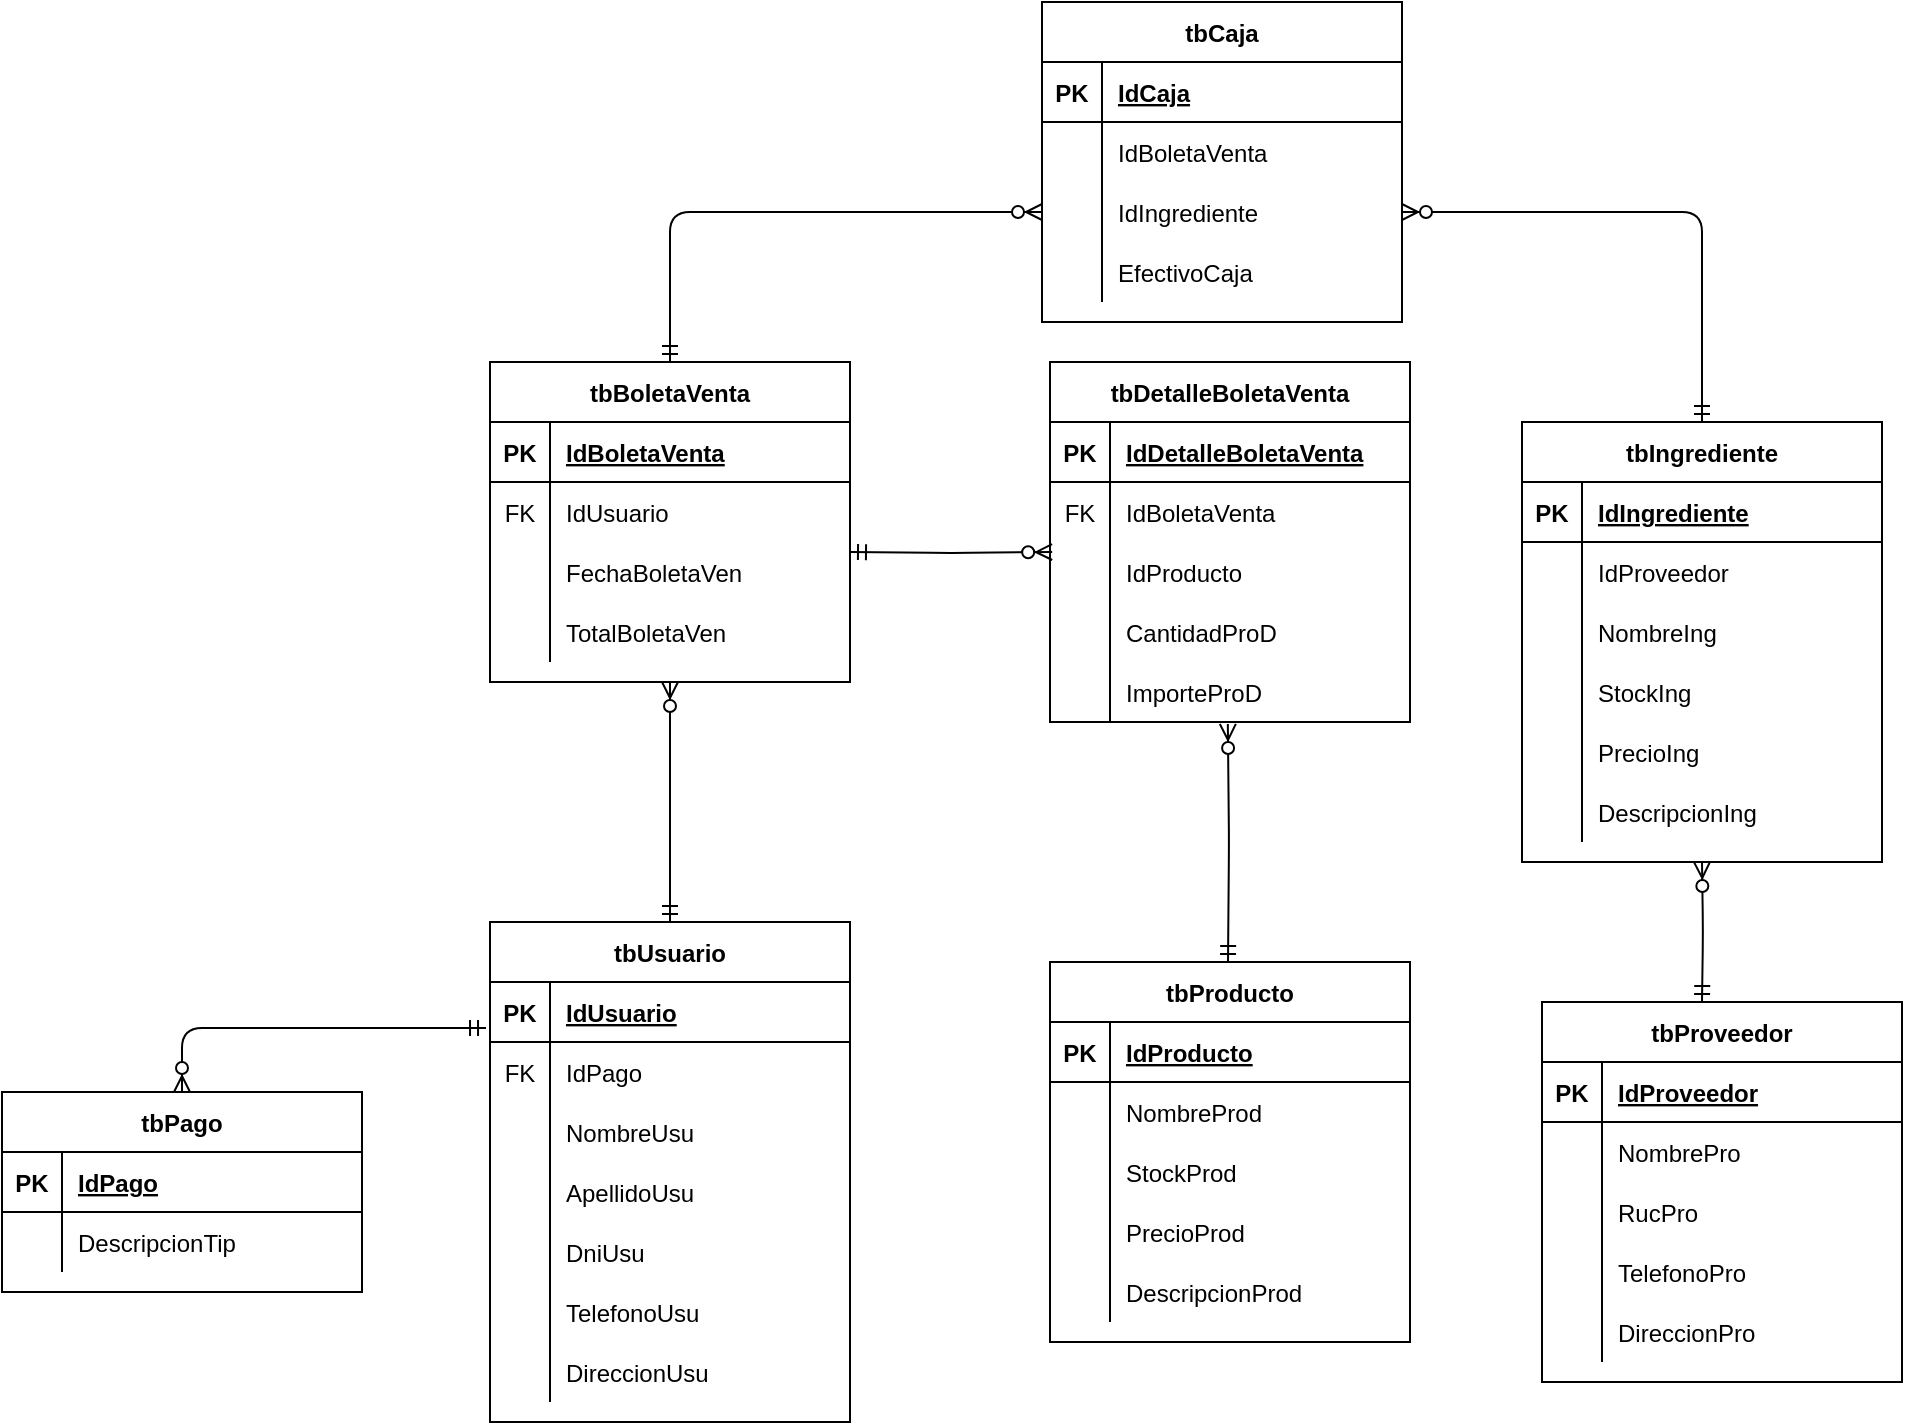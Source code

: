<mxfile version="13.9.9" type="device" pages="2"><diagram id="JLV6r6r6osblGQhtJblF" name="Página-1"><mxGraphModel dx="1913" dy="494" grid="1" gridSize="10" guides="1" tooltips="1" connect="1" arrows="1" fold="1" page="1" pageScale="1" pageWidth="827" pageHeight="1169" math="0" shadow="0"><root><mxCell id="0"/><mxCell id="1" parent="0"/><mxCell id="Lw7LBDlVuGqGH6GYeMcM-5" value="tbBoletaVenta" style="shape=table;startSize=30;container=1;collapsible=1;childLayout=tableLayout;fixedRows=1;rowLines=0;fontStyle=1;align=center;resizeLast=1;" parent="1" vertex="1"><mxGeometry x="-46" y="250" width="180" height="160" as="geometry"/></mxCell><mxCell id="Lw7LBDlVuGqGH6GYeMcM-6" value="" style="shape=partialRectangle;collapsible=0;dropTarget=0;pointerEvents=0;fillColor=none;top=0;left=0;bottom=1;right=0;points=[[0,0.5],[1,0.5]];portConstraint=eastwest;" parent="Lw7LBDlVuGqGH6GYeMcM-5" vertex="1"><mxGeometry y="30" width="180" height="30" as="geometry"/></mxCell><mxCell id="Lw7LBDlVuGqGH6GYeMcM-7" value="PK" style="shape=partialRectangle;connectable=0;fillColor=none;top=0;left=0;bottom=0;right=0;fontStyle=1;overflow=hidden;" parent="Lw7LBDlVuGqGH6GYeMcM-6" vertex="1"><mxGeometry width="30" height="30" as="geometry"/></mxCell><mxCell id="Lw7LBDlVuGqGH6GYeMcM-8" value="IdBoletaVenta" style="shape=partialRectangle;connectable=0;fillColor=none;top=0;left=0;bottom=0;right=0;align=left;spacingLeft=6;fontStyle=5;overflow=hidden;" parent="Lw7LBDlVuGqGH6GYeMcM-6" vertex="1"><mxGeometry x="30" width="150" height="30" as="geometry"/></mxCell><mxCell id="Lw7LBDlVuGqGH6GYeMcM-185" value="" style="shape=partialRectangle;collapsible=0;dropTarget=0;pointerEvents=0;fillColor=none;top=0;left=0;bottom=0;right=0;points=[[0,0.5],[1,0.5]];portConstraint=eastwest;" parent="Lw7LBDlVuGqGH6GYeMcM-5" vertex="1"><mxGeometry y="60" width="180" height="30" as="geometry"/></mxCell><mxCell id="Lw7LBDlVuGqGH6GYeMcM-186" value="FK" style="shape=partialRectangle;connectable=0;fillColor=none;top=0;left=0;bottom=0;right=0;editable=1;overflow=hidden;" parent="Lw7LBDlVuGqGH6GYeMcM-185" vertex="1"><mxGeometry width="30" height="30" as="geometry"/></mxCell><mxCell id="Lw7LBDlVuGqGH6GYeMcM-187" value="IdUsuario" style="shape=partialRectangle;connectable=0;fillColor=none;top=0;left=0;bottom=0;right=0;align=left;spacingLeft=6;overflow=hidden;" parent="Lw7LBDlVuGqGH6GYeMcM-185" vertex="1"><mxGeometry x="30" width="150" height="30" as="geometry"/></mxCell><mxCell id="Lw7LBDlVuGqGH6GYeMcM-149" value="" style="shape=partialRectangle;collapsible=0;dropTarget=0;pointerEvents=0;fillColor=none;top=0;left=0;bottom=0;right=0;points=[[0,0.5],[1,0.5]];portConstraint=eastwest;" parent="Lw7LBDlVuGqGH6GYeMcM-5" vertex="1"><mxGeometry y="90" width="180" height="30" as="geometry"/></mxCell><mxCell id="Lw7LBDlVuGqGH6GYeMcM-150" value="" style="shape=partialRectangle;connectable=0;fillColor=none;top=0;left=0;bottom=0;right=0;editable=1;overflow=hidden;" parent="Lw7LBDlVuGqGH6GYeMcM-149" vertex="1"><mxGeometry width="30" height="30" as="geometry"/></mxCell><mxCell id="Lw7LBDlVuGqGH6GYeMcM-151" value="FechaBoletaVen" style="shape=partialRectangle;connectable=0;fillColor=none;top=0;left=0;bottom=0;right=0;align=left;spacingLeft=6;overflow=hidden;" parent="Lw7LBDlVuGqGH6GYeMcM-149" vertex="1"><mxGeometry x="30" width="150" height="30" as="geometry"/></mxCell><mxCell id="Lw7LBDlVuGqGH6GYeMcM-15" value="" style="shape=partialRectangle;collapsible=0;dropTarget=0;pointerEvents=0;fillColor=none;top=0;left=0;bottom=0;right=0;points=[[0,0.5],[1,0.5]];portConstraint=eastwest;" parent="Lw7LBDlVuGqGH6GYeMcM-5" vertex="1"><mxGeometry y="120" width="180" height="30" as="geometry"/></mxCell><mxCell id="Lw7LBDlVuGqGH6GYeMcM-16" value="" style="shape=partialRectangle;connectable=0;fillColor=none;top=0;left=0;bottom=0;right=0;editable=1;overflow=hidden;" parent="Lw7LBDlVuGqGH6GYeMcM-15" vertex="1"><mxGeometry width="30" height="30" as="geometry"/></mxCell><mxCell id="Lw7LBDlVuGqGH6GYeMcM-17" value="TotalBoletaVen" style="shape=partialRectangle;connectable=0;fillColor=none;top=0;left=0;bottom=0;right=0;align=left;spacingLeft=6;overflow=hidden;" parent="Lw7LBDlVuGqGH6GYeMcM-15" vertex="1"><mxGeometry x="30" width="150" height="30" as="geometry"/></mxCell><mxCell id="Lw7LBDlVuGqGH6GYeMcM-18" value="tbDetalleBoletaVenta" style="shape=table;startSize=30;container=1;collapsible=1;childLayout=tableLayout;fixedRows=1;rowLines=0;fontStyle=1;align=center;resizeLast=1;" parent="1" vertex="1"><mxGeometry x="234" y="250" width="180" height="180" as="geometry"/></mxCell><mxCell id="Lw7LBDlVuGqGH6GYeMcM-19" value="" style="shape=partialRectangle;collapsible=0;dropTarget=0;pointerEvents=0;fillColor=none;top=0;left=0;bottom=1;right=0;points=[[0,0.5],[1,0.5]];portConstraint=eastwest;" parent="Lw7LBDlVuGqGH6GYeMcM-18" vertex="1"><mxGeometry y="30" width="180" height="30" as="geometry"/></mxCell><mxCell id="Lw7LBDlVuGqGH6GYeMcM-20" value="PK" style="shape=partialRectangle;connectable=0;fillColor=none;top=0;left=0;bottom=0;right=0;fontStyle=1;overflow=hidden;" parent="Lw7LBDlVuGqGH6GYeMcM-19" vertex="1"><mxGeometry width="30" height="30" as="geometry"/></mxCell><mxCell id="Lw7LBDlVuGqGH6GYeMcM-21" value="IdDetalleBoletaVenta" style="shape=partialRectangle;connectable=0;fillColor=none;top=0;left=0;bottom=0;right=0;align=left;spacingLeft=6;fontStyle=5;overflow=hidden;" parent="Lw7LBDlVuGqGH6GYeMcM-19" vertex="1"><mxGeometry x="30" width="150" height="30" as="geometry"/></mxCell><mxCell id="Lw7LBDlVuGqGH6GYeMcM-22" value="" style="shape=partialRectangle;collapsible=0;dropTarget=0;pointerEvents=0;fillColor=none;top=0;left=0;bottom=0;right=0;points=[[0,0.5],[1,0.5]];portConstraint=eastwest;" parent="Lw7LBDlVuGqGH6GYeMcM-18" vertex="1"><mxGeometry y="60" width="180" height="30" as="geometry"/></mxCell><mxCell id="Lw7LBDlVuGqGH6GYeMcM-23" value="FK" style="shape=partialRectangle;connectable=0;fillColor=none;top=0;left=0;bottom=0;right=0;editable=1;overflow=hidden;" parent="Lw7LBDlVuGqGH6GYeMcM-22" vertex="1"><mxGeometry width="30" height="30" as="geometry"/></mxCell><mxCell id="Lw7LBDlVuGqGH6GYeMcM-24" value="IdBoletaVenta" style="shape=partialRectangle;connectable=0;fillColor=none;top=0;left=0;bottom=0;right=0;align=left;spacingLeft=6;overflow=hidden;" parent="Lw7LBDlVuGqGH6GYeMcM-22" vertex="1"><mxGeometry x="30" width="150" height="30" as="geometry"/></mxCell><mxCell id="Lw7LBDlVuGqGH6GYeMcM-25" value="" style="shape=partialRectangle;collapsible=0;dropTarget=0;pointerEvents=0;fillColor=none;top=0;left=0;bottom=0;right=0;points=[[0,0.5],[1,0.5]];portConstraint=eastwest;" parent="Lw7LBDlVuGqGH6GYeMcM-18" vertex="1"><mxGeometry y="90" width="180" height="30" as="geometry"/></mxCell><mxCell id="Lw7LBDlVuGqGH6GYeMcM-26" value="" style="shape=partialRectangle;connectable=0;fillColor=none;top=0;left=0;bottom=0;right=0;editable=1;overflow=hidden;" parent="Lw7LBDlVuGqGH6GYeMcM-25" vertex="1"><mxGeometry width="30" height="30" as="geometry"/></mxCell><mxCell id="Lw7LBDlVuGqGH6GYeMcM-27" value="IdProducto" style="shape=partialRectangle;connectable=0;fillColor=none;top=0;left=0;bottom=0;right=0;align=left;spacingLeft=6;overflow=hidden;" parent="Lw7LBDlVuGqGH6GYeMcM-25" vertex="1"><mxGeometry x="30" width="150" height="30" as="geometry"/></mxCell><mxCell id="Lw7LBDlVuGqGH6GYeMcM-195" value="" style="shape=partialRectangle;collapsible=0;dropTarget=0;pointerEvents=0;fillColor=none;top=0;left=0;bottom=0;right=0;points=[[0,0.5],[1,0.5]];portConstraint=eastwest;" parent="Lw7LBDlVuGqGH6GYeMcM-18" vertex="1"><mxGeometry y="120" width="180" height="30" as="geometry"/></mxCell><mxCell id="Lw7LBDlVuGqGH6GYeMcM-196" value="" style="shape=partialRectangle;connectable=0;fillColor=none;top=0;left=0;bottom=0;right=0;editable=1;overflow=hidden;" parent="Lw7LBDlVuGqGH6GYeMcM-195" vertex="1"><mxGeometry width="30" height="30" as="geometry"/></mxCell><mxCell id="Lw7LBDlVuGqGH6GYeMcM-197" value="CantidadProD" style="shape=partialRectangle;connectable=0;fillColor=none;top=0;left=0;bottom=0;right=0;align=left;spacingLeft=6;overflow=hidden;" parent="Lw7LBDlVuGqGH6GYeMcM-195" vertex="1"><mxGeometry x="30" width="150" height="30" as="geometry"/></mxCell><mxCell id="Lw7LBDlVuGqGH6GYeMcM-198" value="" style="shape=partialRectangle;collapsible=0;dropTarget=0;pointerEvents=0;fillColor=none;top=0;left=0;bottom=0;right=0;points=[[0,0.5],[1,0.5]];portConstraint=eastwest;" parent="Lw7LBDlVuGqGH6GYeMcM-18" vertex="1"><mxGeometry y="150" width="180" height="30" as="geometry"/></mxCell><mxCell id="Lw7LBDlVuGqGH6GYeMcM-199" value="" style="shape=partialRectangle;connectable=0;fillColor=none;top=0;left=0;bottom=0;right=0;editable=1;overflow=hidden;" parent="Lw7LBDlVuGqGH6GYeMcM-198" vertex="1"><mxGeometry width="30" height="30" as="geometry"/></mxCell><mxCell id="Lw7LBDlVuGqGH6GYeMcM-200" value="ImporteProD" style="shape=partialRectangle;connectable=0;fillColor=none;top=0;left=0;bottom=0;right=0;align=left;spacingLeft=6;overflow=hidden;" parent="Lw7LBDlVuGqGH6GYeMcM-198" vertex="1"><mxGeometry x="30" width="150" height="30" as="geometry"/></mxCell><mxCell id="Lw7LBDlVuGqGH6GYeMcM-44" value="tbProducto" style="shape=table;startSize=30;container=1;collapsible=1;childLayout=tableLayout;fixedRows=1;rowLines=0;fontStyle=1;align=center;resizeLast=1;" parent="1" vertex="1"><mxGeometry x="234" y="550" width="180" height="190" as="geometry"/></mxCell><mxCell id="Lw7LBDlVuGqGH6GYeMcM-45" value="" style="shape=partialRectangle;collapsible=0;dropTarget=0;pointerEvents=0;fillColor=none;top=0;left=0;bottom=1;right=0;points=[[0,0.5],[1,0.5]];portConstraint=eastwest;" parent="Lw7LBDlVuGqGH6GYeMcM-44" vertex="1"><mxGeometry y="30" width="180" height="30" as="geometry"/></mxCell><mxCell id="Lw7LBDlVuGqGH6GYeMcM-46" value="PK" style="shape=partialRectangle;connectable=0;fillColor=none;top=0;left=0;bottom=0;right=0;fontStyle=1;overflow=hidden;" parent="Lw7LBDlVuGqGH6GYeMcM-45" vertex="1"><mxGeometry width="30" height="30" as="geometry"/></mxCell><mxCell id="Lw7LBDlVuGqGH6GYeMcM-47" value="IdProducto" style="shape=partialRectangle;connectable=0;fillColor=none;top=0;left=0;bottom=0;right=0;align=left;spacingLeft=6;fontStyle=5;overflow=hidden;" parent="Lw7LBDlVuGqGH6GYeMcM-45" vertex="1"><mxGeometry x="30" width="150" height="30" as="geometry"/></mxCell><mxCell id="Lw7LBDlVuGqGH6GYeMcM-48" value="" style="shape=partialRectangle;collapsible=0;dropTarget=0;pointerEvents=0;fillColor=none;top=0;left=0;bottom=0;right=0;points=[[0,0.5],[1,0.5]];portConstraint=eastwest;" parent="Lw7LBDlVuGqGH6GYeMcM-44" vertex="1"><mxGeometry y="60" width="180" height="30" as="geometry"/></mxCell><mxCell id="Lw7LBDlVuGqGH6GYeMcM-49" value="" style="shape=partialRectangle;connectable=0;fillColor=none;top=0;left=0;bottom=0;right=0;editable=1;overflow=hidden;" parent="Lw7LBDlVuGqGH6GYeMcM-48" vertex="1"><mxGeometry width="30" height="30" as="geometry"/></mxCell><mxCell id="Lw7LBDlVuGqGH6GYeMcM-50" value="NombreProd" style="shape=partialRectangle;connectable=0;fillColor=none;top=0;left=0;bottom=0;right=0;align=left;spacingLeft=6;overflow=hidden;" parent="Lw7LBDlVuGqGH6GYeMcM-48" vertex="1"><mxGeometry x="30" width="150" height="30" as="geometry"/></mxCell><mxCell id="Lw7LBDlVuGqGH6GYeMcM-202" value="" style="shape=partialRectangle;collapsible=0;dropTarget=0;pointerEvents=0;fillColor=none;top=0;left=0;bottom=0;right=0;points=[[0,0.5],[1,0.5]];portConstraint=eastwest;" parent="Lw7LBDlVuGqGH6GYeMcM-44" vertex="1"><mxGeometry y="90" width="180" height="30" as="geometry"/></mxCell><mxCell id="Lw7LBDlVuGqGH6GYeMcM-203" value="" style="shape=partialRectangle;connectable=0;fillColor=none;top=0;left=0;bottom=0;right=0;editable=1;overflow=hidden;" parent="Lw7LBDlVuGqGH6GYeMcM-202" vertex="1"><mxGeometry width="30" height="30" as="geometry"/></mxCell><mxCell id="Lw7LBDlVuGqGH6GYeMcM-204" value="StockProd" style="shape=partialRectangle;connectable=0;fillColor=none;top=0;left=0;bottom=0;right=0;align=left;spacingLeft=6;overflow=hidden;" parent="Lw7LBDlVuGqGH6GYeMcM-202" vertex="1"><mxGeometry x="30" width="150" height="30" as="geometry"/></mxCell><mxCell id="Lw7LBDlVuGqGH6GYeMcM-51" value="" style="shape=partialRectangle;collapsible=0;dropTarget=0;pointerEvents=0;fillColor=none;top=0;left=0;bottom=0;right=0;points=[[0,0.5],[1,0.5]];portConstraint=eastwest;" parent="Lw7LBDlVuGqGH6GYeMcM-44" vertex="1"><mxGeometry y="120" width="180" height="30" as="geometry"/></mxCell><mxCell id="Lw7LBDlVuGqGH6GYeMcM-52" value="" style="shape=partialRectangle;connectable=0;fillColor=none;top=0;left=0;bottom=0;right=0;editable=1;overflow=hidden;" parent="Lw7LBDlVuGqGH6GYeMcM-51" vertex="1"><mxGeometry width="30" height="30" as="geometry"/></mxCell><mxCell id="Lw7LBDlVuGqGH6GYeMcM-53" value="PrecioProd" style="shape=partialRectangle;connectable=0;fillColor=none;top=0;left=0;bottom=0;right=0;align=left;spacingLeft=6;overflow=hidden;" parent="Lw7LBDlVuGqGH6GYeMcM-51" vertex="1"><mxGeometry x="30" width="150" height="30" as="geometry"/></mxCell><mxCell id="Lw7LBDlVuGqGH6GYeMcM-54" value="" style="shape=partialRectangle;collapsible=0;dropTarget=0;pointerEvents=0;fillColor=none;top=0;left=0;bottom=0;right=0;points=[[0,0.5],[1,0.5]];portConstraint=eastwest;" parent="Lw7LBDlVuGqGH6GYeMcM-44" vertex="1"><mxGeometry y="150" width="180" height="30" as="geometry"/></mxCell><mxCell id="Lw7LBDlVuGqGH6GYeMcM-55" value="" style="shape=partialRectangle;connectable=0;fillColor=none;top=0;left=0;bottom=0;right=0;editable=1;overflow=hidden;" parent="Lw7LBDlVuGqGH6GYeMcM-54" vertex="1"><mxGeometry width="30" height="30" as="geometry"/></mxCell><mxCell id="Lw7LBDlVuGqGH6GYeMcM-56" value="DescripcionProd" style="shape=partialRectangle;connectable=0;fillColor=none;top=0;left=0;bottom=0;right=0;align=left;spacingLeft=6;overflow=hidden;" parent="Lw7LBDlVuGqGH6GYeMcM-54" vertex="1"><mxGeometry x="30" width="150" height="30" as="geometry"/></mxCell><mxCell id="Lw7LBDlVuGqGH6GYeMcM-83" value="tbProveedor" style="shape=table;startSize=30;container=1;collapsible=1;childLayout=tableLayout;fixedRows=1;rowLines=0;fontStyle=1;align=center;resizeLast=1;" parent="1" vertex="1"><mxGeometry x="480" y="570" width="180" height="190" as="geometry"/></mxCell><mxCell id="Lw7LBDlVuGqGH6GYeMcM-84" value="" style="shape=partialRectangle;collapsible=0;dropTarget=0;pointerEvents=0;fillColor=none;top=0;left=0;bottom=1;right=0;points=[[0,0.5],[1,0.5]];portConstraint=eastwest;" parent="Lw7LBDlVuGqGH6GYeMcM-83" vertex="1"><mxGeometry y="30" width="180" height="30" as="geometry"/></mxCell><mxCell id="Lw7LBDlVuGqGH6GYeMcM-85" value="PK" style="shape=partialRectangle;connectable=0;fillColor=none;top=0;left=0;bottom=0;right=0;fontStyle=1;overflow=hidden;" parent="Lw7LBDlVuGqGH6GYeMcM-84" vertex="1"><mxGeometry width="30" height="30" as="geometry"/></mxCell><mxCell id="Lw7LBDlVuGqGH6GYeMcM-86" value="IdProveedor" style="shape=partialRectangle;connectable=0;fillColor=none;top=0;left=0;bottom=0;right=0;align=left;spacingLeft=6;fontStyle=5;overflow=hidden;" parent="Lw7LBDlVuGqGH6GYeMcM-84" vertex="1"><mxGeometry x="30" width="150" height="30" as="geometry"/></mxCell><mxCell id="Lw7LBDlVuGqGH6GYeMcM-87" value="" style="shape=partialRectangle;collapsible=0;dropTarget=0;pointerEvents=0;fillColor=none;top=0;left=0;bottom=0;right=0;points=[[0,0.5],[1,0.5]];portConstraint=eastwest;" parent="Lw7LBDlVuGqGH6GYeMcM-83" vertex="1"><mxGeometry y="60" width="180" height="30" as="geometry"/></mxCell><mxCell id="Lw7LBDlVuGqGH6GYeMcM-88" value="" style="shape=partialRectangle;connectable=0;fillColor=none;top=0;left=0;bottom=0;right=0;editable=1;overflow=hidden;" parent="Lw7LBDlVuGqGH6GYeMcM-87" vertex="1"><mxGeometry width="30" height="30" as="geometry"/></mxCell><mxCell id="Lw7LBDlVuGqGH6GYeMcM-89" value="NombrePro" style="shape=partialRectangle;connectable=0;fillColor=none;top=0;left=0;bottom=0;right=0;align=left;spacingLeft=6;overflow=hidden;" parent="Lw7LBDlVuGqGH6GYeMcM-87" vertex="1"><mxGeometry x="30" width="150" height="30" as="geometry"/></mxCell><mxCell id="Lw7LBDlVuGqGH6GYeMcM-90" value="" style="shape=partialRectangle;collapsible=0;dropTarget=0;pointerEvents=0;fillColor=none;top=0;left=0;bottom=0;right=0;points=[[0,0.5],[1,0.5]];portConstraint=eastwest;" parent="Lw7LBDlVuGqGH6GYeMcM-83" vertex="1"><mxGeometry y="90" width="180" height="30" as="geometry"/></mxCell><mxCell id="Lw7LBDlVuGqGH6GYeMcM-91" value="" style="shape=partialRectangle;connectable=0;fillColor=none;top=0;left=0;bottom=0;right=0;editable=1;overflow=hidden;" parent="Lw7LBDlVuGqGH6GYeMcM-90" vertex="1"><mxGeometry width="30" height="30" as="geometry"/></mxCell><mxCell id="Lw7LBDlVuGqGH6GYeMcM-92" value="RucPro" style="shape=partialRectangle;connectable=0;fillColor=none;top=0;left=0;bottom=0;right=0;align=left;spacingLeft=6;overflow=hidden;" parent="Lw7LBDlVuGqGH6GYeMcM-90" vertex="1"><mxGeometry x="30" width="150" height="30" as="geometry"/></mxCell><mxCell id="Lw7LBDlVuGqGH6GYeMcM-93" value="" style="shape=partialRectangle;collapsible=0;dropTarget=0;pointerEvents=0;fillColor=none;top=0;left=0;bottom=0;right=0;points=[[0,0.5],[1,0.5]];portConstraint=eastwest;" parent="Lw7LBDlVuGqGH6GYeMcM-83" vertex="1"><mxGeometry y="120" width="180" height="30" as="geometry"/></mxCell><mxCell id="Lw7LBDlVuGqGH6GYeMcM-94" value="" style="shape=partialRectangle;connectable=0;fillColor=none;top=0;left=0;bottom=0;right=0;editable=1;overflow=hidden;" parent="Lw7LBDlVuGqGH6GYeMcM-93" vertex="1"><mxGeometry width="30" height="30" as="geometry"/></mxCell><mxCell id="Lw7LBDlVuGqGH6GYeMcM-95" value="TelefonoPro" style="shape=partialRectangle;connectable=0;fillColor=none;top=0;left=0;bottom=0;right=0;align=left;spacingLeft=6;overflow=hidden;" parent="Lw7LBDlVuGqGH6GYeMcM-93" vertex="1"><mxGeometry x="30" width="150" height="30" as="geometry"/></mxCell><mxCell id="Lw7LBDlVuGqGH6GYeMcM-212" value="" style="shape=partialRectangle;collapsible=0;dropTarget=0;pointerEvents=0;fillColor=none;top=0;left=0;bottom=0;right=0;points=[[0,0.5],[1,0.5]];portConstraint=eastwest;" parent="Lw7LBDlVuGqGH6GYeMcM-83" vertex="1"><mxGeometry y="150" width="180" height="30" as="geometry"/></mxCell><mxCell id="Lw7LBDlVuGqGH6GYeMcM-213" value="" style="shape=partialRectangle;connectable=0;fillColor=none;top=0;left=0;bottom=0;right=0;editable=1;overflow=hidden;" parent="Lw7LBDlVuGqGH6GYeMcM-212" vertex="1"><mxGeometry width="30" height="30" as="geometry"/></mxCell><mxCell id="Lw7LBDlVuGqGH6GYeMcM-214" value="DireccionPro" style="shape=partialRectangle;connectable=0;fillColor=none;top=0;left=0;bottom=0;right=0;align=left;spacingLeft=6;overflow=hidden;" parent="Lw7LBDlVuGqGH6GYeMcM-212" vertex="1"><mxGeometry x="30" width="150" height="30" as="geometry"/></mxCell><mxCell id="Lw7LBDlVuGqGH6GYeMcM-96" value="tbIngrediente" style="shape=table;startSize=30;container=1;collapsible=1;childLayout=tableLayout;fixedRows=1;rowLines=0;fontStyle=1;align=center;resizeLast=1;" parent="1" vertex="1"><mxGeometry x="470" y="280" width="180" height="220" as="geometry"/></mxCell><mxCell id="Lw7LBDlVuGqGH6GYeMcM-97" value="" style="shape=partialRectangle;collapsible=0;dropTarget=0;pointerEvents=0;fillColor=none;top=0;left=0;bottom=1;right=0;points=[[0,0.5],[1,0.5]];portConstraint=eastwest;" parent="Lw7LBDlVuGqGH6GYeMcM-96" vertex="1"><mxGeometry y="30" width="180" height="30" as="geometry"/></mxCell><mxCell id="Lw7LBDlVuGqGH6GYeMcM-98" value="PK" style="shape=partialRectangle;connectable=0;fillColor=none;top=0;left=0;bottom=0;right=0;fontStyle=1;overflow=hidden;" parent="Lw7LBDlVuGqGH6GYeMcM-97" vertex="1"><mxGeometry width="30" height="30" as="geometry"/></mxCell><mxCell id="Lw7LBDlVuGqGH6GYeMcM-99" value="IdIngrediente" style="shape=partialRectangle;connectable=0;fillColor=none;top=0;left=0;bottom=0;right=0;align=left;spacingLeft=6;fontStyle=5;overflow=hidden;" parent="Lw7LBDlVuGqGH6GYeMcM-97" vertex="1"><mxGeometry x="30" width="150" height="30" as="geometry"/></mxCell><mxCell id="Lw7LBDlVuGqGH6GYeMcM-100" value="" style="shape=partialRectangle;collapsible=0;dropTarget=0;pointerEvents=0;fillColor=none;top=0;left=0;bottom=0;right=0;points=[[0,0.5],[1,0.5]];portConstraint=eastwest;" parent="Lw7LBDlVuGqGH6GYeMcM-96" vertex="1"><mxGeometry y="60" width="180" height="30" as="geometry"/></mxCell><mxCell id="Lw7LBDlVuGqGH6GYeMcM-101" value="" style="shape=partialRectangle;connectable=0;fillColor=none;top=0;left=0;bottom=0;right=0;editable=1;overflow=hidden;" parent="Lw7LBDlVuGqGH6GYeMcM-100" vertex="1"><mxGeometry width="30" height="30" as="geometry"/></mxCell><mxCell id="Lw7LBDlVuGqGH6GYeMcM-102" value="IdProveedor" style="shape=partialRectangle;connectable=0;fillColor=none;top=0;left=0;bottom=0;right=0;align=left;spacingLeft=6;overflow=hidden;" parent="Lw7LBDlVuGqGH6GYeMcM-100" vertex="1"><mxGeometry x="30" width="150" height="30" as="geometry"/></mxCell><mxCell id="Lw7LBDlVuGqGH6GYeMcM-103" value="" style="shape=partialRectangle;collapsible=0;dropTarget=0;pointerEvents=0;fillColor=none;top=0;left=0;bottom=0;right=0;points=[[0,0.5],[1,0.5]];portConstraint=eastwest;" parent="Lw7LBDlVuGqGH6GYeMcM-96" vertex="1"><mxGeometry y="90" width="180" height="30" as="geometry"/></mxCell><mxCell id="Lw7LBDlVuGqGH6GYeMcM-104" value="" style="shape=partialRectangle;connectable=0;fillColor=none;top=0;left=0;bottom=0;right=0;editable=1;overflow=hidden;" parent="Lw7LBDlVuGqGH6GYeMcM-103" vertex="1"><mxGeometry width="30" height="30" as="geometry"/></mxCell><mxCell id="Lw7LBDlVuGqGH6GYeMcM-105" value="NombreIng" style="shape=partialRectangle;connectable=0;fillColor=none;top=0;left=0;bottom=0;right=0;align=left;spacingLeft=6;overflow=hidden;" parent="Lw7LBDlVuGqGH6GYeMcM-103" vertex="1"><mxGeometry x="30" width="150" height="30" as="geometry"/></mxCell><mxCell id="Lw7LBDlVuGqGH6GYeMcM-106" value="" style="shape=partialRectangle;collapsible=0;dropTarget=0;pointerEvents=0;fillColor=none;top=0;left=0;bottom=0;right=0;points=[[0,0.5],[1,0.5]];portConstraint=eastwest;" parent="Lw7LBDlVuGqGH6GYeMcM-96" vertex="1"><mxGeometry y="120" width="180" height="30" as="geometry"/></mxCell><mxCell id="Lw7LBDlVuGqGH6GYeMcM-107" value="" style="shape=partialRectangle;connectable=0;fillColor=none;top=0;left=0;bottom=0;right=0;editable=1;overflow=hidden;" parent="Lw7LBDlVuGqGH6GYeMcM-106" vertex="1"><mxGeometry width="30" height="30" as="geometry"/></mxCell><mxCell id="Lw7LBDlVuGqGH6GYeMcM-108" value="StockIng" style="shape=partialRectangle;connectable=0;fillColor=none;top=0;left=0;bottom=0;right=0;align=left;spacingLeft=6;overflow=hidden;" parent="Lw7LBDlVuGqGH6GYeMcM-106" vertex="1"><mxGeometry x="30" width="150" height="30" as="geometry"/></mxCell><mxCell id="Lw7LBDlVuGqGH6GYeMcM-206" value="" style="shape=partialRectangle;collapsible=0;dropTarget=0;pointerEvents=0;fillColor=none;top=0;left=0;bottom=0;right=0;points=[[0,0.5],[1,0.5]];portConstraint=eastwest;" parent="Lw7LBDlVuGqGH6GYeMcM-96" vertex="1"><mxGeometry y="150" width="180" height="30" as="geometry"/></mxCell><mxCell id="Lw7LBDlVuGqGH6GYeMcM-207" value="" style="shape=partialRectangle;connectable=0;fillColor=none;top=0;left=0;bottom=0;right=0;editable=1;overflow=hidden;" parent="Lw7LBDlVuGqGH6GYeMcM-206" vertex="1"><mxGeometry width="30" height="30" as="geometry"/></mxCell><mxCell id="Lw7LBDlVuGqGH6GYeMcM-208" value="PrecioIng" style="shape=partialRectangle;connectable=0;fillColor=none;top=0;left=0;bottom=0;right=0;align=left;spacingLeft=6;overflow=hidden;" parent="Lw7LBDlVuGqGH6GYeMcM-206" vertex="1"><mxGeometry x="30" width="150" height="30" as="geometry"/></mxCell><mxCell id="Lw7LBDlVuGqGH6GYeMcM-209" value="" style="shape=partialRectangle;collapsible=0;dropTarget=0;pointerEvents=0;fillColor=none;top=0;left=0;bottom=0;right=0;points=[[0,0.5],[1,0.5]];portConstraint=eastwest;" parent="Lw7LBDlVuGqGH6GYeMcM-96" vertex="1"><mxGeometry y="180" width="180" height="30" as="geometry"/></mxCell><mxCell id="Lw7LBDlVuGqGH6GYeMcM-210" value="" style="shape=partialRectangle;connectable=0;fillColor=none;top=0;left=0;bottom=0;right=0;editable=1;overflow=hidden;" parent="Lw7LBDlVuGqGH6GYeMcM-209" vertex="1"><mxGeometry width="30" height="30" as="geometry"/></mxCell><mxCell id="Lw7LBDlVuGqGH6GYeMcM-211" value="DescripcionIng" style="shape=partialRectangle;connectable=0;fillColor=none;top=0;left=0;bottom=0;right=0;align=left;spacingLeft=6;overflow=hidden;" parent="Lw7LBDlVuGqGH6GYeMcM-209" vertex="1"><mxGeometry x="30" width="150" height="30" as="geometry"/></mxCell><mxCell id="Lw7LBDlVuGqGH6GYeMcM-109" value="tbUsuario" style="shape=table;startSize=30;container=1;collapsible=1;childLayout=tableLayout;fixedRows=1;rowLines=0;fontStyle=1;align=center;resizeLast=1;" parent="1" vertex="1"><mxGeometry x="-46" y="530" width="180" height="250" as="geometry"/></mxCell><mxCell id="Lw7LBDlVuGqGH6GYeMcM-110" value="" style="shape=partialRectangle;collapsible=0;dropTarget=0;pointerEvents=0;fillColor=none;top=0;left=0;bottom=1;right=0;points=[[0,0.5],[1,0.5]];portConstraint=eastwest;" parent="Lw7LBDlVuGqGH6GYeMcM-109" vertex="1"><mxGeometry y="30" width="180" height="30" as="geometry"/></mxCell><mxCell id="Lw7LBDlVuGqGH6GYeMcM-111" value="PK" style="shape=partialRectangle;connectable=0;fillColor=none;top=0;left=0;bottom=0;right=0;fontStyle=1;overflow=hidden;" parent="Lw7LBDlVuGqGH6GYeMcM-110" vertex="1"><mxGeometry width="30" height="30" as="geometry"/></mxCell><mxCell id="Lw7LBDlVuGqGH6GYeMcM-112" value="IdUsuario" style="shape=partialRectangle;connectable=0;fillColor=none;top=0;left=0;bottom=0;right=0;align=left;spacingLeft=6;fontStyle=5;overflow=hidden;" parent="Lw7LBDlVuGqGH6GYeMcM-110" vertex="1"><mxGeometry x="30" width="150" height="30" as="geometry"/></mxCell><mxCell id="jY_8zCXcgcoQs6BUliCv-8" value="" style="shape=partialRectangle;collapsible=0;dropTarget=0;pointerEvents=0;fillColor=none;top=0;left=0;bottom=0;right=0;points=[[0,0.5],[1,0.5]];portConstraint=eastwest;" parent="Lw7LBDlVuGqGH6GYeMcM-109" vertex="1"><mxGeometry y="60" width="180" height="30" as="geometry"/></mxCell><mxCell id="jY_8zCXcgcoQs6BUliCv-9" value="FK" style="shape=partialRectangle;connectable=0;fillColor=none;top=0;left=0;bottom=0;right=0;editable=1;overflow=hidden;" parent="jY_8zCXcgcoQs6BUliCv-8" vertex="1"><mxGeometry width="30" height="30" as="geometry"/></mxCell><mxCell id="jY_8zCXcgcoQs6BUliCv-10" value="IdPago" style="shape=partialRectangle;connectable=0;fillColor=none;top=0;left=0;bottom=0;right=0;align=left;spacingLeft=6;overflow=hidden;" parent="jY_8zCXcgcoQs6BUliCv-8" vertex="1"><mxGeometry x="30" width="150" height="30" as="geometry"/></mxCell><mxCell id="Lw7LBDlVuGqGH6GYeMcM-113" value="" style="shape=partialRectangle;collapsible=0;dropTarget=0;pointerEvents=0;fillColor=none;top=0;left=0;bottom=0;right=0;points=[[0,0.5],[1,0.5]];portConstraint=eastwest;" parent="Lw7LBDlVuGqGH6GYeMcM-109" vertex="1"><mxGeometry y="90" width="180" height="30" as="geometry"/></mxCell><mxCell id="Lw7LBDlVuGqGH6GYeMcM-114" value="" style="shape=partialRectangle;connectable=0;fillColor=none;top=0;left=0;bottom=0;right=0;editable=1;overflow=hidden;" parent="Lw7LBDlVuGqGH6GYeMcM-113" vertex="1"><mxGeometry width="30" height="30" as="geometry"/></mxCell><mxCell id="Lw7LBDlVuGqGH6GYeMcM-115" value="NombreUsu" style="shape=partialRectangle;connectable=0;fillColor=none;top=0;left=0;bottom=0;right=0;align=left;spacingLeft=6;overflow=hidden;" parent="Lw7LBDlVuGqGH6GYeMcM-113" vertex="1"><mxGeometry x="30" width="150" height="30" as="geometry"/></mxCell><mxCell id="Lw7LBDlVuGqGH6GYeMcM-116" value="" style="shape=partialRectangle;collapsible=0;dropTarget=0;pointerEvents=0;fillColor=none;top=0;left=0;bottom=0;right=0;points=[[0,0.5],[1,0.5]];portConstraint=eastwest;" parent="Lw7LBDlVuGqGH6GYeMcM-109" vertex="1"><mxGeometry y="120" width="180" height="30" as="geometry"/></mxCell><mxCell id="Lw7LBDlVuGqGH6GYeMcM-117" value="" style="shape=partialRectangle;connectable=0;fillColor=none;top=0;left=0;bottom=0;right=0;editable=1;overflow=hidden;" parent="Lw7LBDlVuGqGH6GYeMcM-116" vertex="1"><mxGeometry width="30" height="30" as="geometry"/></mxCell><mxCell id="Lw7LBDlVuGqGH6GYeMcM-118" value="ApellidoUsu" style="shape=partialRectangle;connectable=0;fillColor=none;top=0;left=0;bottom=0;right=0;align=left;spacingLeft=6;overflow=hidden;" parent="Lw7LBDlVuGqGH6GYeMcM-116" vertex="1"><mxGeometry x="30" width="150" height="30" as="geometry"/></mxCell><mxCell id="jY_8zCXcgcoQs6BUliCv-1" value="" style="shape=partialRectangle;collapsible=0;dropTarget=0;pointerEvents=0;fillColor=none;top=0;left=0;bottom=0;right=0;points=[[0,0.5],[1,0.5]];portConstraint=eastwest;" parent="Lw7LBDlVuGqGH6GYeMcM-109" vertex="1"><mxGeometry y="150" width="180" height="30" as="geometry"/></mxCell><mxCell id="jY_8zCXcgcoQs6BUliCv-2" value="" style="shape=partialRectangle;connectable=0;fillColor=none;top=0;left=0;bottom=0;right=0;editable=1;overflow=hidden;" parent="jY_8zCXcgcoQs6BUliCv-1" vertex="1"><mxGeometry width="30" height="30" as="geometry"/></mxCell><mxCell id="jY_8zCXcgcoQs6BUliCv-3" value="DniUsu" style="shape=partialRectangle;connectable=0;fillColor=none;top=0;left=0;bottom=0;right=0;align=left;spacingLeft=6;overflow=hidden;" parent="jY_8zCXcgcoQs6BUliCv-1" vertex="1"><mxGeometry x="30" width="150" height="30" as="geometry"/></mxCell><mxCell id="jY_8zCXcgcoQs6BUliCv-4" value="" style="shape=partialRectangle;collapsible=0;dropTarget=0;pointerEvents=0;fillColor=none;top=0;left=0;bottom=0;right=0;points=[[0,0.5],[1,0.5]];portConstraint=eastwest;" parent="Lw7LBDlVuGqGH6GYeMcM-109" vertex="1"><mxGeometry y="180" width="180" height="30" as="geometry"/></mxCell><mxCell id="jY_8zCXcgcoQs6BUliCv-5" value="" style="shape=partialRectangle;connectable=0;fillColor=none;top=0;left=0;bottom=0;right=0;editable=1;overflow=hidden;" parent="jY_8zCXcgcoQs6BUliCv-4" vertex="1"><mxGeometry width="30" height="30" as="geometry"/></mxCell><mxCell id="jY_8zCXcgcoQs6BUliCv-6" value="TelefonoUsu" style="shape=partialRectangle;connectable=0;fillColor=none;top=0;left=0;bottom=0;right=0;align=left;spacingLeft=6;overflow=hidden;" parent="jY_8zCXcgcoQs6BUliCv-4" vertex="1"><mxGeometry x="30" width="150" height="30" as="geometry"/></mxCell><mxCell id="Lw7LBDlVuGqGH6GYeMcM-156" value="" style="shape=partialRectangle;collapsible=0;dropTarget=0;pointerEvents=0;fillColor=none;top=0;left=0;bottom=0;right=0;points=[[0,0.5],[1,0.5]];portConstraint=eastwest;" parent="Lw7LBDlVuGqGH6GYeMcM-109" vertex="1"><mxGeometry y="210" width="180" height="30" as="geometry"/></mxCell><mxCell id="Lw7LBDlVuGqGH6GYeMcM-157" value="" style="shape=partialRectangle;connectable=0;fillColor=none;top=0;left=0;bottom=0;right=0;editable=1;overflow=hidden;" parent="Lw7LBDlVuGqGH6GYeMcM-156" vertex="1"><mxGeometry width="30" height="30" as="geometry"/></mxCell><mxCell id="Lw7LBDlVuGqGH6GYeMcM-158" value="DireccionUsu" style="shape=partialRectangle;connectable=0;fillColor=none;top=0;left=0;bottom=0;right=0;align=left;spacingLeft=6;overflow=hidden;" parent="Lw7LBDlVuGqGH6GYeMcM-156" vertex="1"><mxGeometry x="30" width="150" height="30" as="geometry"/></mxCell><mxCell id="Lw7LBDlVuGqGH6GYeMcM-122" value="tbCaja" style="shape=table;startSize=30;container=1;collapsible=1;childLayout=tableLayout;fixedRows=1;rowLines=0;fontStyle=1;align=center;resizeLast=1;" parent="1" vertex="1"><mxGeometry x="230" y="70" width="180" height="160" as="geometry"/></mxCell><mxCell id="Lw7LBDlVuGqGH6GYeMcM-123" value="" style="shape=partialRectangle;collapsible=0;dropTarget=0;pointerEvents=0;fillColor=none;top=0;left=0;bottom=1;right=0;points=[[0,0.5],[1,0.5]];portConstraint=eastwest;" parent="Lw7LBDlVuGqGH6GYeMcM-122" vertex="1"><mxGeometry y="30" width="180" height="30" as="geometry"/></mxCell><mxCell id="Lw7LBDlVuGqGH6GYeMcM-124" value="PK" style="shape=partialRectangle;connectable=0;fillColor=none;top=0;left=0;bottom=0;right=0;fontStyle=1;overflow=hidden;" parent="Lw7LBDlVuGqGH6GYeMcM-123" vertex="1"><mxGeometry width="30" height="30" as="geometry"/></mxCell><mxCell id="Lw7LBDlVuGqGH6GYeMcM-125" value="IdCaja" style="shape=partialRectangle;connectable=0;fillColor=none;top=0;left=0;bottom=0;right=0;align=left;spacingLeft=6;fontStyle=5;overflow=hidden;" parent="Lw7LBDlVuGqGH6GYeMcM-123" vertex="1"><mxGeometry x="30" width="150" height="30" as="geometry"/></mxCell><mxCell id="Lw7LBDlVuGqGH6GYeMcM-126" value="" style="shape=partialRectangle;collapsible=0;dropTarget=0;pointerEvents=0;fillColor=none;top=0;left=0;bottom=0;right=0;points=[[0,0.5],[1,0.5]];portConstraint=eastwest;" parent="Lw7LBDlVuGqGH6GYeMcM-122" vertex="1"><mxGeometry y="60" width="180" height="30" as="geometry"/></mxCell><mxCell id="Lw7LBDlVuGqGH6GYeMcM-127" value="" style="shape=partialRectangle;connectable=0;fillColor=none;top=0;left=0;bottom=0;right=0;editable=1;overflow=hidden;" parent="Lw7LBDlVuGqGH6GYeMcM-126" vertex="1"><mxGeometry width="30" height="30" as="geometry"/></mxCell><mxCell id="Lw7LBDlVuGqGH6GYeMcM-128" value="IdBoletaVenta" style="shape=partialRectangle;connectable=0;fillColor=none;top=0;left=0;bottom=0;right=0;align=left;spacingLeft=6;overflow=hidden;" parent="Lw7LBDlVuGqGH6GYeMcM-126" vertex="1"><mxGeometry x="30" width="150" height="30" as="geometry"/></mxCell><mxCell id="Lw7LBDlVuGqGH6GYeMcM-216" value="" style="shape=partialRectangle;collapsible=0;dropTarget=0;pointerEvents=0;fillColor=none;top=0;left=0;bottom=0;right=0;points=[[0,0.5],[1,0.5]];portConstraint=eastwest;" parent="Lw7LBDlVuGqGH6GYeMcM-122" vertex="1"><mxGeometry y="90" width="180" height="30" as="geometry"/></mxCell><mxCell id="Lw7LBDlVuGqGH6GYeMcM-217" value="" style="shape=partialRectangle;connectable=0;fillColor=none;top=0;left=0;bottom=0;right=0;editable=1;overflow=hidden;" parent="Lw7LBDlVuGqGH6GYeMcM-216" vertex="1"><mxGeometry width="30" height="30" as="geometry"/></mxCell><mxCell id="Lw7LBDlVuGqGH6GYeMcM-218" value="IdIngrediente" style="shape=partialRectangle;connectable=0;fillColor=none;top=0;left=0;bottom=0;right=0;align=left;spacingLeft=6;overflow=hidden;" parent="Lw7LBDlVuGqGH6GYeMcM-216" vertex="1"><mxGeometry x="30" width="150" height="30" as="geometry"/></mxCell><mxCell id="Lw7LBDlVuGqGH6GYeMcM-129" value="" style="shape=partialRectangle;collapsible=0;dropTarget=0;pointerEvents=0;fillColor=none;top=0;left=0;bottom=0;right=0;points=[[0,0.5],[1,0.5]];portConstraint=eastwest;" parent="Lw7LBDlVuGqGH6GYeMcM-122" vertex="1"><mxGeometry y="120" width="180" height="30" as="geometry"/></mxCell><mxCell id="Lw7LBDlVuGqGH6GYeMcM-130" value="" style="shape=partialRectangle;connectable=0;fillColor=none;top=0;left=0;bottom=0;right=0;editable=1;overflow=hidden;" parent="Lw7LBDlVuGqGH6GYeMcM-129" vertex="1"><mxGeometry width="30" height="30" as="geometry"/></mxCell><mxCell id="Lw7LBDlVuGqGH6GYeMcM-131" value="EfectivoCaja" style="shape=partialRectangle;connectable=0;fillColor=none;top=0;left=0;bottom=0;right=0;align=left;spacingLeft=6;overflow=hidden;" parent="Lw7LBDlVuGqGH6GYeMcM-129" vertex="1"><mxGeometry x="30" width="150" height="30" as="geometry"/></mxCell><mxCell id="Lw7LBDlVuGqGH6GYeMcM-155" value="" style="edgeStyle=orthogonalEdgeStyle;fontSize=12;html=1;endArrow=ERzeroToMany;startArrow=ERmandOne;entryX=0.5;entryY=1;entryDx=0;entryDy=0;exitX=0.5;exitY=0;exitDx=0;exitDy=0;" parent="1" source="Lw7LBDlVuGqGH6GYeMcM-109" target="Lw7LBDlVuGqGH6GYeMcM-5" edge="1"><mxGeometry width="100" height="100" relative="1" as="geometry"><mxPoint x="-46" y="550" as="sourcePoint"/><mxPoint x="54" y="450" as="targetPoint"/></mxGeometry></mxCell><mxCell id="Lw7LBDlVuGqGH6GYeMcM-159" value="tbPago" style="shape=table;startSize=30;container=1;collapsible=1;childLayout=tableLayout;fixedRows=1;rowLines=0;fontStyle=1;align=center;resizeLast=1;" parent="1" vertex="1"><mxGeometry x="-290" y="615" width="180" height="100" as="geometry"/></mxCell><mxCell id="Lw7LBDlVuGqGH6GYeMcM-160" value="" style="shape=partialRectangle;collapsible=0;dropTarget=0;pointerEvents=0;fillColor=none;top=0;left=0;bottom=1;right=0;points=[[0,0.5],[1,0.5]];portConstraint=eastwest;" parent="Lw7LBDlVuGqGH6GYeMcM-159" vertex="1"><mxGeometry y="30" width="180" height="30" as="geometry"/></mxCell><mxCell id="Lw7LBDlVuGqGH6GYeMcM-161" value="PK" style="shape=partialRectangle;connectable=0;fillColor=none;top=0;left=0;bottom=0;right=0;fontStyle=1;overflow=hidden;" parent="Lw7LBDlVuGqGH6GYeMcM-160" vertex="1"><mxGeometry width="30" height="30" as="geometry"/></mxCell><mxCell id="Lw7LBDlVuGqGH6GYeMcM-162" value="IdPago" style="shape=partialRectangle;connectable=0;fillColor=none;top=0;left=0;bottom=0;right=0;align=left;spacingLeft=6;fontStyle=5;overflow=hidden;" parent="Lw7LBDlVuGqGH6GYeMcM-160" vertex="1"><mxGeometry x="30" width="150" height="30" as="geometry"/></mxCell><mxCell id="Lw7LBDlVuGqGH6GYeMcM-163" value="" style="shape=partialRectangle;collapsible=0;dropTarget=0;pointerEvents=0;fillColor=none;top=0;left=0;bottom=0;right=0;points=[[0,0.5],[1,0.5]];portConstraint=eastwest;" parent="Lw7LBDlVuGqGH6GYeMcM-159" vertex="1"><mxGeometry y="60" width="180" height="30" as="geometry"/></mxCell><mxCell id="Lw7LBDlVuGqGH6GYeMcM-164" value="" style="shape=partialRectangle;connectable=0;fillColor=none;top=0;left=0;bottom=0;right=0;editable=1;overflow=hidden;" parent="Lw7LBDlVuGqGH6GYeMcM-163" vertex="1"><mxGeometry width="30" height="30" as="geometry"/></mxCell><mxCell id="Lw7LBDlVuGqGH6GYeMcM-165" value="DescripcionTip" style="shape=partialRectangle;connectable=0;fillColor=none;top=0;left=0;bottom=0;right=0;align=left;spacingLeft=6;overflow=hidden;" parent="Lw7LBDlVuGqGH6GYeMcM-163" vertex="1"><mxGeometry x="30" width="150" height="30" as="geometry"/></mxCell><mxCell id="Lw7LBDlVuGqGH6GYeMcM-201" value="" style="edgeStyle=orthogonalEdgeStyle;fontSize=12;html=1;endArrow=ERzeroToMany;startArrow=ERmandOne;entryX=0.006;entryY=0.167;entryDx=0;entryDy=0;entryPerimeter=0;" parent="1" target="Lw7LBDlVuGqGH6GYeMcM-25" edge="1"><mxGeometry width="100" height="100" relative="1" as="geometry"><mxPoint x="134" y="345" as="sourcePoint"/><mxPoint x="174" y="370" as="targetPoint"/></mxGeometry></mxCell><mxCell id="Lw7LBDlVuGqGH6GYeMcM-205" value="" style="edgeStyle=orthogonalEdgeStyle;fontSize=12;html=1;endArrow=ERzeroToMany;startArrow=ERmandOne;entryX=0.494;entryY=1.033;entryDx=0;entryDy=0;entryPerimeter=0;" parent="1" target="Lw7LBDlVuGqGH6GYeMcM-198" edge="1"><mxGeometry width="100" height="100" relative="1" as="geometry"><mxPoint x="323" y="550" as="sourcePoint"/><mxPoint x="254" y="630" as="targetPoint"/></mxGeometry></mxCell><mxCell id="Lw7LBDlVuGqGH6GYeMcM-215" value="" style="edgeStyle=orthogonalEdgeStyle;fontSize=12;html=1;endArrow=ERzeroToMany;startArrow=ERmandOne;entryX=0.5;entryY=1;entryDx=0;entryDy=0;" parent="1" target="Lw7LBDlVuGqGH6GYeMcM-96" edge="1"><mxGeometry width="100" height="100" relative="1" as="geometry"><mxPoint x="560" y="570" as="sourcePoint"/><mxPoint x="550" y="570" as="targetPoint"/></mxGeometry></mxCell><mxCell id="Lw7LBDlVuGqGH6GYeMcM-222" value="" style="edgeStyle=orthogonalEdgeStyle;fontSize=12;html=1;endArrow=ERzeroToMany;startArrow=ERmandOne;exitX=0.5;exitY=0;exitDx=0;exitDy=0;entryX=1;entryY=0.5;entryDx=0;entryDy=0;" parent="1" source="Lw7LBDlVuGqGH6GYeMcM-96" target="Lw7LBDlVuGqGH6GYeMcM-216" edge="1"><mxGeometry width="100" height="100" relative="1" as="geometry"><mxPoint x="180" y="270" as="sourcePoint"/><mxPoint x="280" y="170" as="targetPoint"/></mxGeometry></mxCell><mxCell id="Lw7LBDlVuGqGH6GYeMcM-224" value="" style="edgeStyle=orthogonalEdgeStyle;fontSize=12;html=1;endArrow=ERzeroToMany;startArrow=ERmandOne;exitX=0.5;exitY=0;exitDx=0;exitDy=0;" parent="1" source="Lw7LBDlVuGqGH6GYeMcM-5" target="Lw7LBDlVuGqGH6GYeMcM-216" edge="1"><mxGeometry width="100" height="100" relative="1" as="geometry"><mxPoint x="60" y="240" as="sourcePoint"/><mxPoint x="280" y="170" as="targetPoint"/></mxGeometry></mxCell><mxCell id="jY_8zCXcgcoQs6BUliCv-7" value="" style="edgeStyle=orthogonalEdgeStyle;fontSize=12;html=1;endArrow=ERzeroToMany;startArrow=ERmandOne;entryX=0.5;entryY=0;entryDx=0;entryDy=0;exitX=-0.011;exitY=0.767;exitDx=0;exitDy=0;exitPerimeter=0;" parent="1" source="Lw7LBDlVuGqGH6GYeMcM-110" target="Lw7LBDlVuGqGH6GYeMcM-159" edge="1"><mxGeometry width="100" height="100" relative="1" as="geometry"><mxPoint x="-120" y="610" as="sourcePoint"/><mxPoint x="-20" y="510" as="targetPoint"/></mxGeometry></mxCell></root></mxGraphModel></diagram><diagram id="vGLus2bAsAVXSQ27qUpU" name="Página-2"><mxGraphModel dx="3205" dy="706" grid="1" gridSize="10" guides="1" tooltips="1" connect="1" arrows="1" fold="1" page="1" pageScale="1" pageWidth="827" pageHeight="1169" math="0" shadow="0"><root><mxCell id="q_WJN2x49ykAIyFFLJMf-0"/><mxCell id="q_WJN2x49ykAIyFFLJMf-1" parent="q_WJN2x49ykAIyFFLJMf-0"/><mxCell id="q_WJN2x49ykAIyFFLJMf-15" value="tbusuario" style="shape=table;startSize=30;container=1;collapsible=1;childLayout=tableLayout;fixedRows=1;rowLines=0;fontStyle=1;align=center;resizeLast=1;" parent="q_WJN2x49ykAIyFFLJMf-1" vertex="1"><mxGeometry x="-260" y="450" width="180" height="160" as="geometry"/></mxCell><mxCell id="q_WJN2x49ykAIyFFLJMf-16" value="" style="shape=partialRectangle;collapsible=0;dropTarget=0;pointerEvents=0;fillColor=none;top=0;left=0;bottom=1;right=0;points=[[0,0.5],[1,0.5]];portConstraint=eastwest;" parent="q_WJN2x49ykAIyFFLJMf-15" vertex="1"><mxGeometry y="30" width="180" height="30" as="geometry"/></mxCell><mxCell id="q_WJN2x49ykAIyFFLJMf-17" value="PK" style="shape=partialRectangle;connectable=0;fillColor=none;top=0;left=0;bottom=0;right=0;fontStyle=1;overflow=hidden;" parent="q_WJN2x49ykAIyFFLJMf-16" vertex="1"><mxGeometry width="30" height="30" as="geometry"/></mxCell><mxCell id="q_WJN2x49ykAIyFFLJMf-18" value="IdUsuario char(50)" style="shape=partialRectangle;connectable=0;fillColor=none;top=0;left=0;bottom=0;right=0;align=left;spacingLeft=6;fontStyle=5;overflow=hidden;" parent="q_WJN2x49ykAIyFFLJMf-16" vertex="1"><mxGeometry x="30" width="150" height="30" as="geometry"/></mxCell><mxCell id="q_WJN2x49ykAIyFFLJMf-19" value="" style="shape=partialRectangle;collapsible=0;dropTarget=0;pointerEvents=0;fillColor=none;top=0;left=0;bottom=0;right=0;points=[[0,0.5],[1,0.5]];portConstraint=eastwest;" parent="q_WJN2x49ykAIyFFLJMf-15" vertex="1"><mxGeometry y="60" width="180" height="30" as="geometry"/></mxCell><mxCell id="q_WJN2x49ykAIyFFLJMf-20" value="" style="shape=partialRectangle;connectable=0;fillColor=none;top=0;left=0;bottom=0;right=0;editable=1;overflow=hidden;" parent="q_WJN2x49ykAIyFFLJMf-19" vertex="1"><mxGeometry width="30" height="30" as="geometry"/></mxCell><mxCell id="q_WJN2x49ykAIyFFLJMf-21" value="NombreUsu varchar(50)" style="shape=partialRectangle;connectable=0;fillColor=none;top=0;left=0;bottom=0;right=0;align=left;spacingLeft=6;overflow=hidden;" parent="q_WJN2x49ykAIyFFLJMf-19" vertex="1"><mxGeometry x="30" width="150" height="30" as="geometry"/></mxCell><mxCell id="q_WJN2x49ykAIyFFLJMf-22" value="" style="shape=partialRectangle;collapsible=0;dropTarget=0;pointerEvents=0;fillColor=none;top=0;left=0;bottom=0;right=0;points=[[0,0.5],[1,0.5]];portConstraint=eastwest;" parent="q_WJN2x49ykAIyFFLJMf-15" vertex="1"><mxGeometry y="90" width="180" height="30" as="geometry"/></mxCell><mxCell id="q_WJN2x49ykAIyFFLJMf-23" value="" style="shape=partialRectangle;connectable=0;fillColor=none;top=0;left=0;bottom=0;right=0;editable=1;overflow=hidden;" parent="q_WJN2x49ykAIyFFLJMf-22" vertex="1"><mxGeometry width="30" height="30" as="geometry"/></mxCell><mxCell id="q_WJN2x49ykAIyFFLJMf-24" value="PasswordUsu varchar(50)" style="shape=partialRectangle;connectable=0;fillColor=none;top=0;left=0;bottom=0;right=0;align=left;spacingLeft=6;overflow=hidden;" parent="q_WJN2x49ykAIyFFLJMf-22" vertex="1"><mxGeometry x="30" width="150" height="30" as="geometry"/></mxCell><mxCell id="q_WJN2x49ykAIyFFLJMf-25" value="" style="shape=partialRectangle;collapsible=0;dropTarget=0;pointerEvents=0;fillColor=none;top=0;left=0;bottom=0;right=0;points=[[0,0.5],[1,0.5]];portConstraint=eastwest;" parent="q_WJN2x49ykAIyFFLJMf-15" vertex="1"><mxGeometry y="120" width="180" height="30" as="geometry"/></mxCell><mxCell id="q_WJN2x49ykAIyFFLJMf-26" value="" style="shape=partialRectangle;connectable=0;fillColor=none;top=0;left=0;bottom=0;right=0;editable=1;overflow=hidden;" parent="q_WJN2x49ykAIyFFLJMf-25" vertex="1"><mxGeometry width="30" height="30" as="geometry"/></mxCell><mxCell id="q_WJN2x49ykAIyFFLJMf-27" value="EstadoUsu varchar(50)" style="shape=partialRectangle;connectable=0;fillColor=none;top=0;left=0;bottom=0;right=0;align=left;spacingLeft=6;overflow=hidden;" parent="q_WJN2x49ykAIyFFLJMf-25" vertex="1"><mxGeometry x="30" width="150" height="30" as="geometry"/></mxCell><mxCell id="q_WJN2x49ykAIyFFLJMf-28" value="tbtratamiento" style="shape=table;startSize=30;container=1;collapsible=1;childLayout=tableLayout;fixedRows=1;rowLines=0;fontStyle=1;align=center;resizeLast=1;" parent="q_WJN2x49ykAIyFFLJMf-1" vertex="1"><mxGeometry x="-260" y="130" width="190" height="220" as="geometry"/></mxCell><mxCell id="q_WJN2x49ykAIyFFLJMf-29" value="" style="shape=partialRectangle;collapsible=0;dropTarget=0;pointerEvents=0;fillColor=none;top=0;left=0;bottom=1;right=0;points=[[0,0.5],[1,0.5]];portConstraint=eastwest;" parent="q_WJN2x49ykAIyFFLJMf-28" vertex="1"><mxGeometry y="30" width="190" height="30" as="geometry"/></mxCell><mxCell id="q_WJN2x49ykAIyFFLJMf-30" value="PK" style="shape=partialRectangle;connectable=0;fillColor=none;top=0;left=0;bottom=0;right=0;fontStyle=1;overflow=hidden;" parent="q_WJN2x49ykAIyFFLJMf-29" vertex="1"><mxGeometry width="30" height="30" as="geometry"/></mxCell><mxCell id="q_WJN2x49ykAIyFFLJMf-31" value="IdTratamiento char(50)" style="shape=partialRectangle;connectable=0;fillColor=none;top=0;left=0;bottom=0;right=0;align=left;spacingLeft=6;fontStyle=5;overflow=hidden;" parent="q_WJN2x49ykAIyFFLJMf-29" vertex="1"><mxGeometry x="30" width="160" height="30" as="geometry"/></mxCell><mxCell id="q_WJN2x49ykAIyFFLJMf-32" value="" style="shape=partialRectangle;collapsible=0;dropTarget=0;pointerEvents=0;fillColor=none;top=0;left=0;bottom=0;right=0;points=[[0,0.5],[1,0.5]];portConstraint=eastwest;" parent="q_WJN2x49ykAIyFFLJMf-28" vertex="1"><mxGeometry y="60" width="190" height="30" as="geometry"/></mxCell><mxCell id="q_WJN2x49ykAIyFFLJMf-33" value="FK" style="shape=partialRectangle;connectable=0;fillColor=none;top=0;left=0;bottom=0;right=0;editable=1;overflow=hidden;" parent="q_WJN2x49ykAIyFFLJMf-32" vertex="1"><mxGeometry width="30" height="30" as="geometry"/></mxCell><mxCell id="q_WJN2x49ykAIyFFLJMf-34" value="IdCliente char(50)" style="shape=partialRectangle;connectable=0;fillColor=none;top=0;left=0;bottom=0;right=0;align=left;spacingLeft=6;overflow=hidden;" parent="q_WJN2x49ykAIyFFLJMf-32" vertex="1"><mxGeometry x="30" width="160" height="30" as="geometry"/></mxCell><mxCell id="q_WJN2x49ykAIyFFLJMf-38" value="" style="shape=partialRectangle;collapsible=0;dropTarget=0;pointerEvents=0;fillColor=none;top=0;left=0;bottom=0;right=0;points=[[0,0.5],[1,0.5]];portConstraint=eastwest;" parent="q_WJN2x49ykAIyFFLJMf-28" vertex="1"><mxGeometry y="90" width="190" height="30" as="geometry"/></mxCell><mxCell id="q_WJN2x49ykAIyFFLJMf-39" value="" style="shape=partialRectangle;connectable=0;fillColor=none;top=0;left=0;bottom=0;right=0;editable=1;overflow=hidden;" parent="q_WJN2x49ykAIyFFLJMf-38" vertex="1"><mxGeometry width="30" height="30" as="geometry"/></mxCell><mxCell id="q_WJN2x49ykAIyFFLJMf-40" value="DniCli char(50)" style="shape=partialRectangle;connectable=0;fillColor=none;top=0;left=0;bottom=0;right=0;align=left;spacingLeft=6;overflow=hidden;" parent="q_WJN2x49ykAIyFFLJMf-38" vertex="1"><mxGeometry x="30" width="160" height="30" as="geometry"/></mxCell><mxCell id="q_WJN2x49ykAIyFFLJMf-41" value="" style="shape=partialRectangle;collapsible=0;dropTarget=0;pointerEvents=0;fillColor=none;top=0;left=0;bottom=0;right=0;points=[[0,0.5],[1,0.5]];portConstraint=eastwest;" parent="q_WJN2x49ykAIyFFLJMf-28" vertex="1"><mxGeometry y="120" width="190" height="30" as="geometry"/></mxCell><mxCell id="q_WJN2x49ykAIyFFLJMf-42" value="" style="shape=partialRectangle;connectable=0;fillColor=none;top=0;left=0;bottom=0;right=0;editable=1;overflow=hidden;" parent="q_WJN2x49ykAIyFFLJMf-41" vertex="1"><mxGeometry width="30" height="30" as="geometry"/></mxCell><mxCell id="q_WJN2x49ykAIyFFLJMf-43" value="DescripcionTra varchar(50)" style="shape=partialRectangle;connectable=0;fillColor=none;top=0;left=0;bottom=0;right=0;align=left;spacingLeft=6;overflow=hidden;" parent="q_WJN2x49ykAIyFFLJMf-41" vertex="1"><mxGeometry x="30" width="160" height="30" as="geometry"/></mxCell><mxCell id="q_WJN2x49ykAIyFFLJMf-44" value="" style="shape=partialRectangle;collapsible=0;dropTarget=0;pointerEvents=0;fillColor=none;top=0;left=0;bottom=0;right=0;points=[[0,0.5],[1,0.5]];portConstraint=eastwest;" parent="q_WJN2x49ykAIyFFLJMf-28" vertex="1"><mxGeometry y="150" width="190" height="30" as="geometry"/></mxCell><mxCell id="q_WJN2x49ykAIyFFLJMf-45" value="" style="shape=partialRectangle;connectable=0;fillColor=none;top=0;left=0;bottom=0;right=0;editable=1;overflow=hidden;" parent="q_WJN2x49ykAIyFFLJMf-44" vertex="1"><mxGeometry width="30" height="30" as="geometry"/></mxCell><mxCell id="q_WJN2x49ykAIyFFLJMf-46" value="CostoTra varchar(50)" style="shape=partialRectangle;connectable=0;fillColor=none;top=0;left=0;bottom=0;right=0;align=left;spacingLeft=6;overflow=hidden;" parent="q_WJN2x49ykAIyFFLJMf-44" vertex="1"><mxGeometry x="30" width="160" height="30" as="geometry"/></mxCell><mxCell id="q_WJN2x49ykAIyFFLJMf-47" value="" style="shape=partialRectangle;collapsible=0;dropTarget=0;pointerEvents=0;fillColor=none;top=0;left=0;bottom=0;right=0;points=[[0,0.5],[1,0.5]];portConstraint=eastwest;" parent="q_WJN2x49ykAIyFFLJMf-28" vertex="1"><mxGeometry y="180" width="190" height="30" as="geometry"/></mxCell><mxCell id="q_WJN2x49ykAIyFFLJMf-48" value="" style="shape=partialRectangle;connectable=0;fillColor=none;top=0;left=0;bottom=0;right=0;editable=1;overflow=hidden;" parent="q_WJN2x49ykAIyFFLJMf-47" vertex="1"><mxGeometry width="30" height="30" as="geometry"/></mxCell><mxCell id="q_WJN2x49ykAIyFFLJMf-49" value="FechaTra datetime" style="shape=partialRectangle;connectable=0;fillColor=none;top=0;left=0;bottom=0;right=0;align=left;spacingLeft=6;overflow=hidden;" parent="q_WJN2x49ykAIyFFLJMf-47" vertex="1"><mxGeometry x="30" width="160" height="30" as="geometry"/></mxCell><mxCell id="q_WJN2x49ykAIyFFLJMf-50" value="tbtipoempleado" style="shape=table;startSize=30;container=1;collapsible=1;childLayout=tableLayout;fixedRows=1;rowLines=0;fontStyle=1;align=center;resizeLast=1;" parent="q_WJN2x49ykAIyFFLJMf-1" vertex="1"><mxGeometry x="-1350" y="640" width="200" height="100" as="geometry"/></mxCell><mxCell id="q_WJN2x49ykAIyFFLJMf-51" value="" style="shape=partialRectangle;collapsible=0;dropTarget=0;pointerEvents=0;fillColor=none;top=0;left=0;bottom=1;right=0;points=[[0,0.5],[1,0.5]];portConstraint=eastwest;" parent="q_WJN2x49ykAIyFFLJMf-50" vertex="1"><mxGeometry y="30" width="200" height="30" as="geometry"/></mxCell><mxCell id="q_WJN2x49ykAIyFFLJMf-52" value="PK" style="shape=partialRectangle;connectable=0;fillColor=none;top=0;left=0;bottom=0;right=0;fontStyle=1;overflow=hidden;" parent="q_WJN2x49ykAIyFFLJMf-51" vertex="1"><mxGeometry width="30" height="30" as="geometry"/></mxCell><mxCell id="q_WJN2x49ykAIyFFLJMf-53" value="IdTipoEmpleado char(1)" style="shape=partialRectangle;connectable=0;fillColor=none;top=0;left=0;bottom=0;right=0;align=left;spacingLeft=6;fontStyle=5;overflow=hidden;" parent="q_WJN2x49ykAIyFFLJMf-51" vertex="1"><mxGeometry x="30" width="170" height="30" as="geometry"/></mxCell><mxCell id="q_WJN2x49ykAIyFFLJMf-54" value="" style="shape=partialRectangle;collapsible=0;dropTarget=0;pointerEvents=0;fillColor=none;top=0;left=0;bottom=0;right=0;points=[[0,0.5],[1,0.5]];portConstraint=eastwest;" parent="q_WJN2x49ykAIyFFLJMf-50" vertex="1"><mxGeometry y="60" width="200" height="30" as="geometry"/></mxCell><mxCell id="q_WJN2x49ykAIyFFLJMf-55" value="" style="shape=partialRectangle;connectable=0;fillColor=none;top=0;left=0;bottom=0;right=0;editable=1;overflow=hidden;" parent="q_WJN2x49ykAIyFFLJMf-54" vertex="1"><mxGeometry width="30" height="30" as="geometry"/></mxCell><mxCell id="q_WJN2x49ykAIyFFLJMf-56" value="CargoTipoEmp varchar(100)" style="shape=partialRectangle;connectable=0;fillColor=none;top=0;left=0;bottom=0;right=0;align=left;spacingLeft=6;overflow=hidden;" parent="q_WJN2x49ykAIyFFLJMf-54" vertex="1"><mxGeometry x="30" width="170" height="30" as="geometry"/></mxCell><mxCell id="q_WJN2x49ykAIyFFLJMf-79" value="tbproducto" style="shape=table;startSize=30;container=1;collapsible=1;childLayout=tableLayout;fixedRows=1;rowLines=0;fontStyle=1;align=center;resizeLast=1;" parent="q_WJN2x49ykAIyFFLJMf-1" vertex="1"><mxGeometry x="-1380" y="155" width="190" height="220" as="geometry"/></mxCell><mxCell id="q_WJN2x49ykAIyFFLJMf-80" value="" style="shape=partialRectangle;collapsible=0;dropTarget=0;pointerEvents=0;fillColor=none;top=0;left=0;bottom=1;right=0;points=[[0,0.5],[1,0.5]];portConstraint=eastwest;" parent="q_WJN2x49ykAIyFFLJMf-79" vertex="1"><mxGeometry y="30" width="190" height="30" as="geometry"/></mxCell><mxCell id="q_WJN2x49ykAIyFFLJMf-81" value="PK" style="shape=partialRectangle;connectable=0;fillColor=none;top=0;left=0;bottom=0;right=0;fontStyle=1;overflow=hidden;" parent="q_WJN2x49ykAIyFFLJMf-80" vertex="1"><mxGeometry width="30" height="30" as="geometry"/></mxCell><mxCell id="q_WJN2x49ykAIyFFLJMf-82" value="IdProducto char(50)" style="shape=partialRectangle;connectable=0;fillColor=none;top=0;left=0;bottom=0;right=0;align=left;spacingLeft=6;fontStyle=5;overflow=hidden;" parent="q_WJN2x49ykAIyFFLJMf-80" vertex="1"><mxGeometry x="30" width="160" height="30" as="geometry"/></mxCell><mxCell id="q_WJN2x49ykAIyFFLJMf-83" value="" style="shape=partialRectangle;collapsible=0;dropTarget=0;pointerEvents=0;fillColor=none;top=0;left=0;bottom=0;right=0;points=[[0,0.5],[1,0.5]];portConstraint=eastwest;" parent="q_WJN2x49ykAIyFFLJMf-79" vertex="1"><mxGeometry y="60" width="190" height="30" as="geometry"/></mxCell><mxCell id="q_WJN2x49ykAIyFFLJMf-84" value="FK" style="shape=partialRectangle;connectable=0;fillColor=none;top=0;left=0;bottom=0;right=0;editable=1;overflow=hidden;" parent="q_WJN2x49ykAIyFFLJMf-83" vertex="1"><mxGeometry width="30" height="30" as="geometry"/></mxCell><mxCell id="q_WJN2x49ykAIyFFLJMf-85" value="IdProveedor char(50)" style="shape=partialRectangle;connectable=0;fillColor=none;top=0;left=0;bottom=0;right=0;align=left;spacingLeft=6;overflow=hidden;" parent="q_WJN2x49ykAIyFFLJMf-83" vertex="1"><mxGeometry x="30" width="160" height="30" as="geometry"/></mxCell><mxCell id="q_WJN2x49ykAIyFFLJMf-86" value="" style="shape=partialRectangle;collapsible=0;dropTarget=0;pointerEvents=0;fillColor=none;top=0;left=0;bottom=0;right=0;points=[[0,0.5],[1,0.5]];portConstraint=eastwest;" parent="q_WJN2x49ykAIyFFLJMf-79" vertex="1"><mxGeometry y="90" width="190" height="30" as="geometry"/></mxCell><mxCell id="q_WJN2x49ykAIyFFLJMf-87" value="" style="shape=partialRectangle;connectable=0;fillColor=none;top=0;left=0;bottom=0;right=0;editable=1;overflow=hidden;" parent="q_WJN2x49ykAIyFFLJMf-86" vertex="1"><mxGeometry width="30" height="30" as="geometry"/></mxCell><mxCell id="q_WJN2x49ykAIyFFLJMf-88" value="NombrePro varchar(50)" style="shape=partialRectangle;connectable=0;fillColor=none;top=0;left=0;bottom=0;right=0;align=left;spacingLeft=6;overflow=hidden;" parent="q_WJN2x49ykAIyFFLJMf-86" vertex="1"><mxGeometry x="30" width="160" height="30" as="geometry"/></mxCell><mxCell id="q_WJN2x49ykAIyFFLJMf-89" value="" style="shape=partialRectangle;collapsible=0;dropTarget=0;pointerEvents=0;fillColor=none;top=0;left=0;bottom=0;right=0;points=[[0,0.5],[1,0.5]];portConstraint=eastwest;" parent="q_WJN2x49ykAIyFFLJMf-79" vertex="1"><mxGeometry y="120" width="190" height="30" as="geometry"/></mxCell><mxCell id="q_WJN2x49ykAIyFFLJMf-90" value="" style="shape=partialRectangle;connectable=0;fillColor=none;top=0;left=0;bottom=0;right=0;editable=1;overflow=hidden;" parent="q_WJN2x49ykAIyFFLJMf-89" vertex="1"><mxGeometry width="30" height="30" as="geometry"/></mxCell><mxCell id="q_WJN2x49ykAIyFFLJMf-91" value="StockPro varchar(50)" style="shape=partialRectangle;connectable=0;fillColor=none;top=0;left=0;bottom=0;right=0;align=left;spacingLeft=6;overflow=hidden;" parent="q_WJN2x49ykAIyFFLJMf-89" vertex="1"><mxGeometry x="30" width="160" height="30" as="geometry"/></mxCell><mxCell id="q_WJN2x49ykAIyFFLJMf-92" value="" style="shape=partialRectangle;collapsible=0;dropTarget=0;pointerEvents=0;fillColor=none;top=0;left=0;bottom=0;right=0;points=[[0,0.5],[1,0.5]];portConstraint=eastwest;" parent="q_WJN2x49ykAIyFFLJMf-79" vertex="1"><mxGeometry y="150" width="190" height="30" as="geometry"/></mxCell><mxCell id="q_WJN2x49ykAIyFFLJMf-93" value="" style="shape=partialRectangle;connectable=0;fillColor=none;top=0;left=0;bottom=0;right=0;editable=1;overflow=hidden;" parent="q_WJN2x49ykAIyFFLJMf-92" vertex="1"><mxGeometry width="30" height="30" as="geometry"/></mxCell><mxCell id="q_WJN2x49ykAIyFFLJMf-94" value="PrecioPro varchar(50)" style="shape=partialRectangle;connectable=0;fillColor=none;top=0;left=0;bottom=0;right=0;align=left;spacingLeft=6;overflow=hidden;" parent="q_WJN2x49ykAIyFFLJMf-92" vertex="1"><mxGeometry x="30" width="160" height="30" as="geometry"/></mxCell><mxCell id="q_WJN2x49ykAIyFFLJMf-95" value="" style="shape=partialRectangle;collapsible=0;dropTarget=0;pointerEvents=0;fillColor=none;top=0;left=0;bottom=0;right=0;points=[[0,0.5],[1,0.5]];portConstraint=eastwest;" parent="q_WJN2x49ykAIyFFLJMf-79" vertex="1"><mxGeometry y="180" width="190" height="30" as="geometry"/></mxCell><mxCell id="q_WJN2x49ykAIyFFLJMf-96" value="" style="shape=partialRectangle;connectable=0;fillColor=none;top=0;left=0;bottom=0;right=0;editable=1;overflow=hidden;" parent="q_WJN2x49ykAIyFFLJMf-95" vertex="1"><mxGeometry width="30" height="30" as="geometry"/></mxCell><mxCell id="q_WJN2x49ykAIyFFLJMf-97" value="DescripcionPro varchar(50)" style="shape=partialRectangle;connectable=0;fillColor=none;top=0;left=0;bottom=0;right=0;align=left;spacingLeft=6;overflow=hidden;" parent="q_WJN2x49ykAIyFFLJMf-95" vertex="1"><mxGeometry x="30" width="160" height="30" as="geometry"/></mxCell><mxCell id="q_WJN2x49ykAIyFFLJMf-98" value="tbempleado" style="shape=table;startSize=30;container=1;collapsible=1;childLayout=tableLayout;fixedRows=1;rowLines=0;fontStyle=1;align=center;resizeLast=1;" parent="q_WJN2x49ykAIyFFLJMf-1" vertex="1"><mxGeometry x="-1060" y="410" width="210" height="340" as="geometry"/></mxCell><mxCell id="q_WJN2x49ykAIyFFLJMf-99" value="" style="shape=partialRectangle;collapsible=0;dropTarget=0;pointerEvents=0;fillColor=none;top=0;left=0;bottom=1;right=0;points=[[0,0.5],[1,0.5]];portConstraint=eastwest;" parent="q_WJN2x49ykAIyFFLJMf-98" vertex="1"><mxGeometry y="30" width="210" height="30" as="geometry"/></mxCell><mxCell id="q_WJN2x49ykAIyFFLJMf-100" value="PK" style="shape=partialRectangle;connectable=0;fillColor=none;top=0;left=0;bottom=0;right=0;fontStyle=1;overflow=hidden;" parent="q_WJN2x49ykAIyFFLJMf-99" vertex="1"><mxGeometry width="30" height="30" as="geometry"/></mxCell><mxCell id="q_WJN2x49ykAIyFFLJMf-101" value="IdEmpleado char(50)" style="shape=partialRectangle;connectable=0;fillColor=none;top=0;left=0;bottom=0;right=0;align=left;spacingLeft=6;fontStyle=5;overflow=hidden;" parent="q_WJN2x49ykAIyFFLJMf-99" vertex="1"><mxGeometry x="30" width="180" height="30" as="geometry"/></mxCell><mxCell id="q_WJN2x49ykAIyFFLJMf-102" value="" style="shape=partialRectangle;collapsible=0;dropTarget=0;pointerEvents=0;fillColor=none;top=0;left=0;bottom=0;right=0;points=[[0,0.5],[1,0.5]];portConstraint=eastwest;" parent="q_WJN2x49ykAIyFFLJMf-98" vertex="1"><mxGeometry y="60" width="210" height="30" as="geometry"/></mxCell><mxCell id="q_WJN2x49ykAIyFFLJMf-103" value="FK" style="shape=partialRectangle;connectable=0;fillColor=none;top=0;left=0;bottom=0;right=0;editable=1;overflow=hidden;" parent="q_WJN2x49ykAIyFFLJMf-102" vertex="1"><mxGeometry width="30" height="30" as="geometry"/></mxCell><mxCell id="q_WJN2x49ykAIyFFLJMf-104" value="IdTipoEmpleadoEmp char(50)" style="shape=partialRectangle;connectable=0;fillColor=none;top=0;left=0;bottom=0;right=0;align=left;spacingLeft=6;overflow=hidden;" parent="q_WJN2x49ykAIyFFLJMf-102" vertex="1"><mxGeometry x="30" width="180" height="30" as="geometry"/></mxCell><mxCell id="q_WJN2x49ykAIyFFLJMf-105" value="" style="shape=partialRectangle;collapsible=0;dropTarget=0;pointerEvents=0;fillColor=none;top=0;left=0;bottom=0;right=0;points=[[0,0.5],[1,0.5]];portConstraint=eastwest;" parent="q_WJN2x49ykAIyFFLJMf-98" vertex="1"><mxGeometry y="90" width="210" height="30" as="geometry"/></mxCell><mxCell id="q_WJN2x49ykAIyFFLJMf-106" value="" style="shape=partialRectangle;connectable=0;fillColor=none;top=0;left=0;bottom=0;right=0;editable=1;overflow=hidden;" parent="q_WJN2x49ykAIyFFLJMf-105" vertex="1"><mxGeometry width="30" height="30" as="geometry"/></mxCell><mxCell id="q_WJN2x49ykAIyFFLJMf-107" value="NombreEmp varchar(50)" style="shape=partialRectangle;connectable=0;fillColor=none;top=0;left=0;bottom=0;right=0;align=left;spacingLeft=6;overflow=hidden;" parent="q_WJN2x49ykAIyFFLJMf-105" vertex="1"><mxGeometry x="30" width="180" height="30" as="geometry"/></mxCell><mxCell id="q_WJN2x49ykAIyFFLJMf-108" value="" style="shape=partialRectangle;collapsible=0;dropTarget=0;pointerEvents=0;fillColor=none;top=0;left=0;bottom=0;right=0;points=[[0,0.5],[1,0.5]];portConstraint=eastwest;" parent="q_WJN2x49ykAIyFFLJMf-98" vertex="1"><mxGeometry y="120" width="210" height="30" as="geometry"/></mxCell><mxCell id="q_WJN2x49ykAIyFFLJMf-109" value="" style="shape=partialRectangle;connectable=0;fillColor=none;top=0;left=0;bottom=0;right=0;editable=1;overflow=hidden;" parent="q_WJN2x49ykAIyFFLJMf-108" vertex="1"><mxGeometry width="30" height="30" as="geometry"/></mxCell><mxCell id="q_WJN2x49ykAIyFFLJMf-110" value="ApellidoEmp varchar(50)" style="shape=partialRectangle;connectable=0;fillColor=none;top=0;left=0;bottom=0;right=0;align=left;spacingLeft=6;overflow=hidden;" parent="q_WJN2x49ykAIyFFLJMf-108" vertex="1"><mxGeometry x="30" width="180" height="30" as="geometry"/></mxCell><mxCell id="q_WJN2x49ykAIyFFLJMf-111" value="" style="shape=partialRectangle;collapsible=0;dropTarget=0;pointerEvents=0;fillColor=none;top=0;left=0;bottom=0;right=0;points=[[0,0.5],[1,0.5]];portConstraint=eastwest;" parent="q_WJN2x49ykAIyFFLJMf-98" vertex="1"><mxGeometry y="150" width="210" height="30" as="geometry"/></mxCell><mxCell id="q_WJN2x49ykAIyFFLJMf-112" value="" style="shape=partialRectangle;connectable=0;fillColor=none;top=0;left=0;bottom=0;right=0;editable=1;overflow=hidden;" parent="q_WJN2x49ykAIyFFLJMf-111" vertex="1"><mxGeometry width="30" height="30" as="geometry"/></mxCell><mxCell id="q_WJN2x49ykAIyFFLJMf-113" value="DniEmp varchar(50)" style="shape=partialRectangle;connectable=0;fillColor=none;top=0;left=0;bottom=0;right=0;align=left;spacingLeft=6;overflow=hidden;" parent="q_WJN2x49ykAIyFFLJMf-111" vertex="1"><mxGeometry x="30" width="180" height="30" as="geometry"/></mxCell><mxCell id="q_WJN2x49ykAIyFFLJMf-114" value="" style="shape=partialRectangle;collapsible=0;dropTarget=0;pointerEvents=0;fillColor=none;top=0;left=0;bottom=0;right=0;points=[[0,0.5],[1,0.5]];portConstraint=eastwest;" parent="q_WJN2x49ykAIyFFLJMf-98" vertex="1"><mxGeometry y="180" width="210" height="30" as="geometry"/></mxCell><mxCell id="q_WJN2x49ykAIyFFLJMf-115" value="" style="shape=partialRectangle;connectable=0;fillColor=none;top=0;left=0;bottom=0;right=0;editable=1;overflow=hidden;" parent="q_WJN2x49ykAIyFFLJMf-114" vertex="1"><mxGeometry width="30" height="30" as="geometry"/></mxCell><mxCell id="q_WJN2x49ykAIyFFLJMf-116" value="EdadEmp varchar(50)" style="shape=partialRectangle;connectable=0;fillColor=none;top=0;left=0;bottom=0;right=0;align=left;spacingLeft=6;overflow=hidden;" parent="q_WJN2x49ykAIyFFLJMf-114" vertex="1"><mxGeometry x="30" width="180" height="30" as="geometry"/></mxCell><mxCell id="q_WJN2x49ykAIyFFLJMf-117" value="" style="shape=partialRectangle;collapsible=0;dropTarget=0;pointerEvents=0;fillColor=none;top=0;left=0;bottom=0;right=0;points=[[0,0.5],[1,0.5]];portConstraint=eastwest;" parent="q_WJN2x49ykAIyFFLJMf-98" vertex="1"><mxGeometry y="210" width="210" height="30" as="geometry"/></mxCell><mxCell id="q_WJN2x49ykAIyFFLJMf-118" value="" style="shape=partialRectangle;connectable=0;fillColor=none;top=0;left=0;bottom=0;right=0;editable=1;overflow=hidden;" parent="q_WJN2x49ykAIyFFLJMf-117" vertex="1"><mxGeometry width="30" height="30" as="geometry"/></mxCell><mxCell id="q_WJN2x49ykAIyFFLJMf-119" value="SexoEmp varchar(50)" style="shape=partialRectangle;connectable=0;fillColor=none;top=0;left=0;bottom=0;right=0;align=left;spacingLeft=6;overflow=hidden;" parent="q_WJN2x49ykAIyFFLJMf-117" vertex="1"><mxGeometry x="30" width="180" height="30" as="geometry"/></mxCell><mxCell id="q_WJN2x49ykAIyFFLJMf-120" value="" style="shape=partialRectangle;collapsible=0;dropTarget=0;pointerEvents=0;fillColor=none;top=0;left=0;bottom=0;right=0;points=[[0,0.5],[1,0.5]];portConstraint=eastwest;" parent="q_WJN2x49ykAIyFFLJMf-98" vertex="1"><mxGeometry y="240" width="210" height="30" as="geometry"/></mxCell><mxCell id="q_WJN2x49ykAIyFFLJMf-121" value="" style="shape=partialRectangle;connectable=0;fillColor=none;top=0;left=0;bottom=0;right=0;editable=1;overflow=hidden;" parent="q_WJN2x49ykAIyFFLJMf-120" vertex="1"><mxGeometry width="30" height="30" as="geometry"/></mxCell><mxCell id="q_WJN2x49ykAIyFFLJMf-122" value="TelefonoEmp varchar(50)" style="shape=partialRectangle;connectable=0;fillColor=none;top=0;left=0;bottom=0;right=0;align=left;spacingLeft=6;overflow=hidden;" parent="q_WJN2x49ykAIyFFLJMf-120" vertex="1"><mxGeometry x="30" width="180" height="30" as="geometry"/></mxCell><mxCell id="q_WJN2x49ykAIyFFLJMf-123" value="" style="shape=partialRectangle;collapsible=0;dropTarget=0;pointerEvents=0;fillColor=none;top=0;left=0;bottom=0;right=0;points=[[0,0.5],[1,0.5]];portConstraint=eastwest;" parent="q_WJN2x49ykAIyFFLJMf-98" vertex="1"><mxGeometry y="270" width="210" height="30" as="geometry"/></mxCell><mxCell id="q_WJN2x49ykAIyFFLJMf-124" value="" style="shape=partialRectangle;connectable=0;fillColor=none;top=0;left=0;bottom=0;right=0;editable=1;overflow=hidden;" parent="q_WJN2x49ykAIyFFLJMf-123" vertex="1"><mxGeometry width="30" height="30" as="geometry"/></mxCell><mxCell id="q_WJN2x49ykAIyFFLJMf-125" value="DireccionEmp varchar(50)" style="shape=partialRectangle;connectable=0;fillColor=none;top=0;left=0;bottom=0;right=0;align=left;spacingLeft=6;overflow=hidden;" parent="q_WJN2x49ykAIyFFLJMf-123" vertex="1"><mxGeometry x="30" width="180" height="30" as="geometry"/></mxCell><mxCell id="q_WJN2x49ykAIyFFLJMf-126" value="" style="shape=partialRectangle;collapsible=0;dropTarget=0;pointerEvents=0;fillColor=none;top=0;left=0;bottom=0;right=0;points=[[0,0.5],[1,0.5]];portConstraint=eastwest;" parent="q_WJN2x49ykAIyFFLJMf-98" vertex="1"><mxGeometry y="300" width="210" height="30" as="geometry"/></mxCell><mxCell id="q_WJN2x49ykAIyFFLJMf-127" value="" style="shape=partialRectangle;connectable=0;fillColor=none;top=0;left=0;bottom=0;right=0;editable=1;overflow=hidden;" parent="q_WJN2x49ykAIyFFLJMf-126" vertex="1"><mxGeometry width="30" height="30" as="geometry"/></mxCell><mxCell id="q_WJN2x49ykAIyFFLJMf-128" value="TurnoEmp varchar(50)" style="shape=partialRectangle;connectable=0;fillColor=none;top=0;left=0;bottom=0;right=0;align=left;spacingLeft=6;overflow=hidden;" parent="q_WJN2x49ykAIyFFLJMf-126" vertex="1"><mxGeometry x="30" width="180" height="30" as="geometry"/></mxCell><mxCell id="q_WJN2x49ykAIyFFLJMf-129" value="tbdetalleboletaventa" style="shape=table;startSize=30;container=1;collapsible=1;childLayout=tableLayout;fixedRows=1;rowLines=0;fontStyle=1;align=center;resizeLast=1;" parent="q_WJN2x49ykAIyFFLJMf-1" vertex="1"><mxGeometry x="-690" y="140" width="210" height="250" as="geometry"/></mxCell><mxCell id="q_WJN2x49ykAIyFFLJMf-130" value="" style="shape=partialRectangle;collapsible=0;dropTarget=0;pointerEvents=0;fillColor=none;top=0;left=0;bottom=1;right=0;points=[[0,0.5],[1,0.5]];portConstraint=eastwest;" parent="q_WJN2x49ykAIyFFLJMf-129" vertex="1"><mxGeometry y="30" width="210" height="30" as="geometry"/></mxCell><mxCell id="q_WJN2x49ykAIyFFLJMf-131" value="PK" style="shape=partialRectangle;connectable=0;fillColor=none;top=0;left=0;bottom=0;right=0;fontStyle=1;overflow=hidden;" parent="q_WJN2x49ykAIyFFLJMf-130" vertex="1"><mxGeometry width="30" height="30" as="geometry"/></mxCell><mxCell id="q_WJN2x49ykAIyFFLJMf-132" value="IdDetalleBoletaVenta char(50)" style="shape=partialRectangle;connectable=0;fillColor=none;top=0;left=0;bottom=0;right=0;align=left;spacingLeft=6;fontStyle=5;overflow=hidden;" parent="q_WJN2x49ykAIyFFLJMf-130" vertex="1"><mxGeometry x="30" width="180" height="30" as="geometry"/></mxCell><mxCell id="q_WJN2x49ykAIyFFLJMf-133" value="" style="shape=partialRectangle;collapsible=0;dropTarget=0;pointerEvents=0;fillColor=none;top=0;left=0;bottom=0;right=0;points=[[0,0.5],[1,0.5]];portConstraint=eastwest;" parent="q_WJN2x49ykAIyFFLJMf-129" vertex="1"><mxGeometry y="60" width="210" height="30" as="geometry"/></mxCell><mxCell id="q_WJN2x49ykAIyFFLJMf-134" value="FK" style="shape=partialRectangle;connectable=0;fillColor=none;top=0;left=0;bottom=0;right=0;editable=1;overflow=hidden;" parent="q_WJN2x49ykAIyFFLJMf-133" vertex="1"><mxGeometry width="30" height="30" as="geometry"/></mxCell><mxCell id="q_WJN2x49ykAIyFFLJMf-135" value="IdProducto char(50)" style="shape=partialRectangle;connectable=0;fillColor=none;top=0;left=0;bottom=0;right=0;align=left;spacingLeft=6;overflow=hidden;" parent="q_WJN2x49ykAIyFFLJMf-133" vertex="1"><mxGeometry x="30" width="180" height="30" as="geometry"/></mxCell><mxCell id="q_WJN2x49ykAIyFFLJMf-136" value="" style="shape=partialRectangle;collapsible=0;dropTarget=0;pointerEvents=0;fillColor=none;top=0;left=0;bottom=0;right=0;points=[[0,0.5],[1,0.5]];portConstraint=eastwest;" parent="q_WJN2x49ykAIyFFLJMf-129" vertex="1"><mxGeometry y="90" width="210" height="30" as="geometry"/></mxCell><mxCell id="q_WJN2x49ykAIyFFLJMf-137" value="FK" style="shape=partialRectangle;connectable=0;fillColor=none;top=0;left=0;bottom=0;right=0;editable=1;overflow=hidden;" parent="q_WJN2x49ykAIyFFLJMf-136" vertex="1"><mxGeometry width="30" height="30" as="geometry"/></mxCell><mxCell id="q_WJN2x49ykAIyFFLJMf-138" value="IdBoletaVenta char(50)" style="shape=partialRectangle;connectable=0;fillColor=none;top=0;left=0;bottom=0;right=0;align=left;spacingLeft=6;overflow=hidden;" parent="q_WJN2x49ykAIyFFLJMf-136" vertex="1"><mxGeometry x="30" width="180" height="30" as="geometry"/></mxCell><mxCell id="q_WJN2x49ykAIyFFLJMf-139" value="" style="shape=partialRectangle;collapsible=0;dropTarget=0;pointerEvents=0;fillColor=none;top=0;left=0;bottom=0;right=0;points=[[0,0.5],[1,0.5]];portConstraint=eastwest;" parent="q_WJN2x49ykAIyFFLJMf-129" vertex="1"><mxGeometry y="120" width="210" height="30" as="geometry"/></mxCell><mxCell id="q_WJN2x49ykAIyFFLJMf-140" value="" style="shape=partialRectangle;connectable=0;fillColor=none;top=0;left=0;bottom=0;right=0;editable=1;overflow=hidden;" parent="q_WJN2x49ykAIyFFLJMf-139" vertex="1"><mxGeometry width="30" height="30" as="geometry"/></mxCell><mxCell id="q_WJN2x49ykAIyFFLJMf-141" value="NombrePro varchar(50)" style="shape=partialRectangle;connectable=0;fillColor=none;top=0;left=0;bottom=0;right=0;align=left;spacingLeft=6;overflow=hidden;" parent="q_WJN2x49ykAIyFFLJMf-139" vertex="1"><mxGeometry x="30" width="180" height="30" as="geometry"/></mxCell><mxCell id="q_WJN2x49ykAIyFFLJMf-142" value="" style="shape=partialRectangle;collapsible=0;dropTarget=0;pointerEvents=0;fillColor=none;top=0;left=0;bottom=0;right=0;points=[[0,0.5],[1,0.5]];portConstraint=eastwest;" parent="q_WJN2x49ykAIyFFLJMf-129" vertex="1"><mxGeometry y="150" width="210" height="30" as="geometry"/></mxCell><mxCell id="q_WJN2x49ykAIyFFLJMf-143" value="" style="shape=partialRectangle;connectable=0;fillColor=none;top=0;left=0;bottom=0;right=0;editable=1;overflow=hidden;" parent="q_WJN2x49ykAIyFFLJMf-142" vertex="1"><mxGeometry width="30" height="30" as="geometry"/></mxCell><mxCell id="q_WJN2x49ykAIyFFLJMf-144" value="PrecioPro varchar(50)" style="shape=partialRectangle;connectable=0;fillColor=none;top=0;left=0;bottom=0;right=0;align=left;spacingLeft=6;overflow=hidden;" parent="q_WJN2x49ykAIyFFLJMf-142" vertex="1"><mxGeometry x="30" width="180" height="30" as="geometry"/></mxCell><mxCell id="q_WJN2x49ykAIyFFLJMf-145" value="" style="shape=partialRectangle;collapsible=0;dropTarget=0;pointerEvents=0;fillColor=none;top=0;left=0;bottom=0;right=0;points=[[0,0.5],[1,0.5]];portConstraint=eastwest;" parent="q_WJN2x49ykAIyFFLJMf-129" vertex="1"><mxGeometry y="180" width="210" height="30" as="geometry"/></mxCell><mxCell id="q_WJN2x49ykAIyFFLJMf-146" value="" style="shape=partialRectangle;connectable=0;fillColor=none;top=0;left=0;bottom=0;right=0;editable=1;overflow=hidden;" parent="q_WJN2x49ykAIyFFLJMf-145" vertex="1"><mxGeometry width="30" height="30" as="geometry"/></mxCell><mxCell id="q_WJN2x49ykAIyFFLJMf-147" value="CantidadPro varchar(50)" style="shape=partialRectangle;connectable=0;fillColor=none;top=0;left=0;bottom=0;right=0;align=left;spacingLeft=6;overflow=hidden;" parent="q_WJN2x49ykAIyFFLJMf-145" vertex="1"><mxGeometry x="30" width="180" height="30" as="geometry"/></mxCell><mxCell id="q_WJN2x49ykAIyFFLJMf-148" value="" style="shape=partialRectangle;collapsible=0;dropTarget=0;pointerEvents=0;fillColor=none;top=0;left=0;bottom=0;right=0;points=[[0,0.5],[1,0.5]];portConstraint=eastwest;" parent="q_WJN2x49ykAIyFFLJMf-129" vertex="1"><mxGeometry y="210" width="210" height="30" as="geometry"/></mxCell><mxCell id="q_WJN2x49ykAIyFFLJMf-149" value="" style="shape=partialRectangle;connectable=0;fillColor=none;top=0;left=0;bottom=0;right=0;editable=1;overflow=hidden;" parent="q_WJN2x49ykAIyFFLJMf-148" vertex="1"><mxGeometry width="30" height="30" as="geometry"/></mxCell><mxCell id="q_WJN2x49ykAIyFFLJMf-150" value="ImportePro varchar(50)" style="shape=partialRectangle;connectable=0;fillColor=none;top=0;left=0;bottom=0;right=0;align=left;spacingLeft=6;overflow=hidden;" parent="q_WJN2x49ykAIyFFLJMf-148" vertex="1"><mxGeometry x="30" width="180" height="30" as="geometry"/></mxCell><mxCell id="q_WJN2x49ykAIyFFLJMf-151" value="tbcliente" style="shape=table;startSize=30;container=1;collapsible=1;childLayout=tableLayout;fixedRows=1;rowLines=0;fontStyle=1;align=center;resizeLast=1;" parent="q_WJN2x49ykAIyFFLJMf-1" vertex="1"><mxGeometry x="-470" y="440" width="180" height="190" as="geometry"/></mxCell><mxCell id="q_WJN2x49ykAIyFFLJMf-152" value="" style="shape=partialRectangle;collapsible=0;dropTarget=0;pointerEvents=0;fillColor=none;top=0;left=0;bottom=1;right=0;points=[[0,0.5],[1,0.5]];portConstraint=eastwest;" parent="q_WJN2x49ykAIyFFLJMf-151" vertex="1"><mxGeometry y="30" width="180" height="30" as="geometry"/></mxCell><mxCell id="q_WJN2x49ykAIyFFLJMf-153" value="PK" style="shape=partialRectangle;connectable=0;fillColor=none;top=0;left=0;bottom=0;right=0;fontStyle=1;overflow=hidden;" parent="q_WJN2x49ykAIyFFLJMf-152" vertex="1"><mxGeometry width="30" height="30" as="geometry"/></mxCell><mxCell id="q_WJN2x49ykAIyFFLJMf-154" value="IdCliente char(50)" style="shape=partialRectangle;connectable=0;fillColor=none;top=0;left=0;bottom=0;right=0;align=left;spacingLeft=6;fontStyle=5;overflow=hidden;" parent="q_WJN2x49ykAIyFFLJMf-152" vertex="1"><mxGeometry x="30" width="150" height="30" as="geometry"/></mxCell><mxCell id="q_WJN2x49ykAIyFFLJMf-155" value="" style="shape=partialRectangle;collapsible=0;dropTarget=0;pointerEvents=0;fillColor=none;top=0;left=0;bottom=0;right=0;points=[[0,0.5],[1,0.5]];portConstraint=eastwest;" parent="q_WJN2x49ykAIyFFLJMf-151" vertex="1"><mxGeometry y="60" width="180" height="30" as="geometry"/></mxCell><mxCell id="q_WJN2x49ykAIyFFLJMf-156" value="" style="shape=partialRectangle;connectable=0;fillColor=none;top=0;left=0;bottom=0;right=0;editable=1;overflow=hidden;" parent="q_WJN2x49ykAIyFFLJMf-155" vertex="1"><mxGeometry width="30" height="30" as="geometry"/></mxCell><mxCell id="q_WJN2x49ykAIyFFLJMf-157" value="NombreCli varchar(50)" style="shape=partialRectangle;connectable=0;fillColor=none;top=0;left=0;bottom=0;right=0;align=left;spacingLeft=6;overflow=hidden;" parent="q_WJN2x49ykAIyFFLJMf-155" vertex="1"><mxGeometry x="30" width="150" height="30" as="geometry"/></mxCell><mxCell id="q_WJN2x49ykAIyFFLJMf-158" value="" style="shape=partialRectangle;collapsible=0;dropTarget=0;pointerEvents=0;fillColor=none;top=0;left=0;bottom=0;right=0;points=[[0,0.5],[1,0.5]];portConstraint=eastwest;" parent="q_WJN2x49ykAIyFFLJMf-151" vertex="1"><mxGeometry y="90" width="180" height="30" as="geometry"/></mxCell><mxCell id="q_WJN2x49ykAIyFFLJMf-159" value="" style="shape=partialRectangle;connectable=0;fillColor=none;top=0;left=0;bottom=0;right=0;editable=1;overflow=hidden;" parent="q_WJN2x49ykAIyFFLJMf-158" vertex="1"><mxGeometry width="30" height="30" as="geometry"/></mxCell><mxCell id="q_WJN2x49ykAIyFFLJMf-160" value="ApellidoCli varchar(50)" style="shape=partialRectangle;connectable=0;fillColor=none;top=0;left=0;bottom=0;right=0;align=left;spacingLeft=6;overflow=hidden;" parent="q_WJN2x49ykAIyFFLJMf-158" vertex="1"><mxGeometry x="30" width="150" height="30" as="geometry"/></mxCell><mxCell id="q_WJN2x49ykAIyFFLJMf-161" value="" style="shape=partialRectangle;collapsible=0;dropTarget=0;pointerEvents=0;fillColor=none;top=0;left=0;bottom=0;right=0;points=[[0,0.5],[1,0.5]];portConstraint=eastwest;" parent="q_WJN2x49ykAIyFFLJMf-151" vertex="1"><mxGeometry y="120" width="180" height="30" as="geometry"/></mxCell><mxCell id="q_WJN2x49ykAIyFFLJMf-162" value="" style="shape=partialRectangle;connectable=0;fillColor=none;top=0;left=0;bottom=0;right=0;editable=1;overflow=hidden;" parent="q_WJN2x49ykAIyFFLJMf-161" vertex="1"><mxGeometry width="30" height="30" as="geometry"/></mxCell><mxCell id="q_WJN2x49ykAIyFFLJMf-163" value="DniCli varchar(50)" style="shape=partialRectangle;connectable=0;fillColor=none;top=0;left=0;bottom=0;right=0;align=left;spacingLeft=6;overflow=hidden;" parent="q_WJN2x49ykAIyFFLJMf-161" vertex="1"><mxGeometry x="30" width="150" height="30" as="geometry"/></mxCell><mxCell id="q_WJN2x49ykAIyFFLJMf-164" value="" style="shape=partialRectangle;collapsible=0;dropTarget=0;pointerEvents=0;fillColor=none;top=0;left=0;bottom=0;right=0;points=[[0,0.5],[1,0.5]];portConstraint=eastwest;" parent="q_WJN2x49ykAIyFFLJMf-151" vertex="1"><mxGeometry y="150" width="180" height="30" as="geometry"/></mxCell><mxCell id="q_WJN2x49ykAIyFFLJMf-165" value="" style="shape=partialRectangle;connectable=0;fillColor=none;top=0;left=0;bottom=0;right=0;editable=1;overflow=hidden;" parent="q_WJN2x49ykAIyFFLJMf-164" vertex="1"><mxGeometry width="30" height="30" as="geometry"/></mxCell><mxCell id="q_WJN2x49ykAIyFFLJMf-166" value="TelefonoCli varchar(50)" style="shape=partialRectangle;connectable=0;fillColor=none;top=0;left=0;bottom=0;right=0;align=left;spacingLeft=6;overflow=hidden;" parent="q_WJN2x49ykAIyFFLJMf-164" vertex="1"><mxGeometry x="30" width="150" height="30" as="geometry"/></mxCell><mxCell id="q_WJN2x49ykAIyFFLJMf-167" value="tbcita" style="shape=table;startSize=30;container=1;collapsible=1;childLayout=tableLayout;fixedRows=1;rowLines=0;fontStyle=1;align=center;resizeLast=1;" parent="q_WJN2x49ykAIyFFLJMf-1" vertex="1"><mxGeometry x="-470" y="130" width="190" height="190" as="geometry"/></mxCell><mxCell id="q_WJN2x49ykAIyFFLJMf-168" value="" style="shape=partialRectangle;collapsible=0;dropTarget=0;pointerEvents=0;fillColor=none;top=0;left=0;bottom=1;right=0;points=[[0,0.5],[1,0.5]];portConstraint=eastwest;" parent="q_WJN2x49ykAIyFFLJMf-167" vertex="1"><mxGeometry y="30" width="190" height="30" as="geometry"/></mxCell><mxCell id="q_WJN2x49ykAIyFFLJMf-169" value="PK" style="shape=partialRectangle;connectable=0;fillColor=none;top=0;left=0;bottom=0;right=0;fontStyle=1;overflow=hidden;" parent="q_WJN2x49ykAIyFFLJMf-168" vertex="1"><mxGeometry width="30" height="30" as="geometry"/></mxCell><mxCell id="q_WJN2x49ykAIyFFLJMf-170" value="IdCita char(50)" style="shape=partialRectangle;connectable=0;fillColor=none;top=0;left=0;bottom=0;right=0;align=left;spacingLeft=6;fontStyle=5;overflow=hidden;" parent="q_WJN2x49ykAIyFFLJMf-168" vertex="1"><mxGeometry x="30" width="160" height="30" as="geometry"/></mxCell><mxCell id="q_WJN2x49ykAIyFFLJMf-174" value="" style="shape=partialRectangle;collapsible=0;dropTarget=0;pointerEvents=0;fillColor=none;top=0;left=0;bottom=0;right=0;points=[[0,0.5],[1,0.5]];portConstraint=eastwest;" parent="q_WJN2x49ykAIyFFLJMf-167" vertex="1"><mxGeometry y="60" width="190" height="30" as="geometry"/></mxCell><mxCell id="q_WJN2x49ykAIyFFLJMf-175" value="FK" style="shape=partialRectangle;connectable=0;fillColor=none;top=0;left=0;bottom=0;right=0;editable=1;overflow=hidden;" parent="q_WJN2x49ykAIyFFLJMf-174" vertex="1"><mxGeometry width="30" height="30" as="geometry"/></mxCell><mxCell id="q_WJN2x49ykAIyFFLJMf-176" value="IdCliente char(50)" style="shape=partialRectangle;connectable=0;fillColor=none;top=0;left=0;bottom=0;right=0;align=left;spacingLeft=6;overflow=hidden;" parent="q_WJN2x49ykAIyFFLJMf-174" vertex="1"><mxGeometry x="30" width="160" height="30" as="geometry"/></mxCell><mxCell id="q_WJN2x49ykAIyFFLJMf-177" value="" style="shape=partialRectangle;collapsible=0;dropTarget=0;pointerEvents=0;fillColor=none;top=0;left=0;bottom=0;right=0;points=[[0,0.5],[1,0.5]];portConstraint=eastwest;" parent="q_WJN2x49ykAIyFFLJMf-167" vertex="1"><mxGeometry y="90" width="190" height="30" as="geometry"/></mxCell><mxCell id="q_WJN2x49ykAIyFFLJMf-178" value="" style="shape=partialRectangle;connectable=0;fillColor=none;top=0;left=0;bottom=0;right=0;editable=1;overflow=hidden;" parent="q_WJN2x49ykAIyFFLJMf-177" vertex="1"><mxGeometry width="30" height="30" as="geometry"/></mxCell><mxCell id="q_WJN2x49ykAIyFFLJMf-179" value="DescripcionCit varchar(50)" style="shape=partialRectangle;connectable=0;fillColor=none;top=0;left=0;bottom=0;right=0;align=left;spacingLeft=6;overflow=hidden;" parent="q_WJN2x49ykAIyFFLJMf-177" vertex="1"><mxGeometry x="30" width="160" height="30" as="geometry"/></mxCell><mxCell id="q_WJN2x49ykAIyFFLJMf-180" value="" style="shape=partialRectangle;collapsible=0;dropTarget=0;pointerEvents=0;fillColor=none;top=0;left=0;bottom=0;right=0;points=[[0,0.5],[1,0.5]];portConstraint=eastwest;" parent="q_WJN2x49ykAIyFFLJMf-167" vertex="1"><mxGeometry y="120" width="190" height="30" as="geometry"/></mxCell><mxCell id="q_WJN2x49ykAIyFFLJMf-181" value="" style="shape=partialRectangle;connectable=0;fillColor=none;top=0;left=0;bottom=0;right=0;editable=1;overflow=hidden;" parent="q_WJN2x49ykAIyFFLJMf-180" vertex="1"><mxGeometry width="30" height="30" as="geometry"/></mxCell><mxCell id="q_WJN2x49ykAIyFFLJMf-182" value="FechaCit varchar(50)" style="shape=partialRectangle;connectable=0;fillColor=none;top=0;left=0;bottom=0;right=0;align=left;spacingLeft=6;overflow=hidden;" parent="q_WJN2x49ykAIyFFLJMf-180" vertex="1"><mxGeometry x="30" width="160" height="30" as="geometry"/></mxCell><mxCell id="q_WJN2x49ykAIyFFLJMf-183" value="" style="shape=partialRectangle;collapsible=0;dropTarget=0;pointerEvents=0;fillColor=none;top=0;left=0;bottom=0;right=0;points=[[0,0.5],[1,0.5]];portConstraint=eastwest;" parent="q_WJN2x49ykAIyFFLJMf-167" vertex="1"><mxGeometry y="150" width="190" height="30" as="geometry"/></mxCell><mxCell id="q_WJN2x49ykAIyFFLJMf-184" value="" style="shape=partialRectangle;connectable=0;fillColor=none;top=0;left=0;bottom=0;right=0;editable=1;overflow=hidden;" parent="q_WJN2x49ykAIyFFLJMf-183" vertex="1"><mxGeometry width="30" height="30" as="geometry"/></mxCell><mxCell id="q_WJN2x49ykAIyFFLJMf-185" value="DniCli varchar(50)" style="shape=partialRectangle;connectable=0;fillColor=none;top=0;left=0;bottom=0;right=0;align=left;spacingLeft=6;overflow=hidden;" parent="q_WJN2x49ykAIyFFLJMf-183" vertex="1"><mxGeometry x="30" width="160" height="30" as="geometry"/></mxCell><mxCell id="q_WJN2x49ykAIyFFLJMf-186" value="tbboletaventa" style="shape=table;startSize=30;container=1;collapsible=1;childLayout=tableLayout;fixedRows=1;rowLines=0;fontStyle=1;align=center;resizeLast=1;" parent="q_WJN2x49ykAIyFFLJMf-1" vertex="1"><mxGeometry x="-780" y="440" width="200" height="220" as="geometry"/></mxCell><mxCell id="q_WJN2x49ykAIyFFLJMf-187" value="" style="shape=partialRectangle;collapsible=0;dropTarget=0;pointerEvents=0;fillColor=none;top=0;left=0;bottom=1;right=0;points=[[0,0.5],[1,0.5]];portConstraint=eastwest;" parent="q_WJN2x49ykAIyFFLJMf-186" vertex="1"><mxGeometry y="30" width="200" height="30" as="geometry"/></mxCell><mxCell id="q_WJN2x49ykAIyFFLJMf-188" value="PK" style="shape=partialRectangle;connectable=0;fillColor=none;top=0;left=0;bottom=0;right=0;fontStyle=1;overflow=hidden;" parent="q_WJN2x49ykAIyFFLJMf-187" vertex="1"><mxGeometry width="30" height="30" as="geometry"/></mxCell><mxCell id="q_WJN2x49ykAIyFFLJMf-189" value="IdBoletaVenta char(50)" style="shape=partialRectangle;connectable=0;fillColor=none;top=0;left=0;bottom=0;right=0;align=left;spacingLeft=6;fontStyle=5;overflow=hidden;" parent="q_WJN2x49ykAIyFFLJMf-187" vertex="1"><mxGeometry x="30" width="170" height="30" as="geometry"/></mxCell><mxCell id="q_WJN2x49ykAIyFFLJMf-190" value="" style="shape=partialRectangle;collapsible=0;dropTarget=0;pointerEvents=0;fillColor=none;top=0;left=0;bottom=0;right=0;points=[[0,0.5],[1,0.5]];portConstraint=eastwest;" parent="q_WJN2x49ykAIyFFLJMf-186" vertex="1"><mxGeometry y="60" width="200" height="30" as="geometry"/></mxCell><mxCell id="q_WJN2x49ykAIyFFLJMf-191" value="FK" style="shape=partialRectangle;connectable=0;fillColor=none;top=0;left=0;bottom=0;right=0;editable=1;overflow=hidden;" parent="q_WJN2x49ykAIyFFLJMf-190" vertex="1"><mxGeometry width="30" height="30" as="geometry"/></mxCell><mxCell id="q_WJN2x49ykAIyFFLJMf-192" value="IdEmpleado char(50)" style="shape=partialRectangle;connectable=0;fillColor=none;top=0;left=0;bottom=0;right=0;align=left;spacingLeft=6;overflow=hidden;" parent="q_WJN2x49ykAIyFFLJMf-190" vertex="1"><mxGeometry x="30" width="170" height="30" as="geometry"/></mxCell><mxCell id="q_WJN2x49ykAIyFFLJMf-193" value="" style="shape=partialRectangle;collapsible=0;dropTarget=0;pointerEvents=0;fillColor=none;top=0;left=0;bottom=0;right=0;points=[[0,0.5],[1,0.5]];portConstraint=eastwest;" parent="q_WJN2x49ykAIyFFLJMf-186" vertex="1"><mxGeometry y="90" width="200" height="30" as="geometry"/></mxCell><mxCell id="q_WJN2x49ykAIyFFLJMf-194" value="FK" style="shape=partialRectangle;connectable=0;fillColor=none;top=0;left=0;bottom=0;right=0;editable=1;overflow=hidden;" parent="q_WJN2x49ykAIyFFLJMf-193" vertex="1"><mxGeometry width="30" height="30" as="geometry"/></mxCell><mxCell id="q_WJN2x49ykAIyFFLJMf-195" value="IdCliente char(50)" style="shape=partialRectangle;connectable=0;fillColor=none;top=0;left=0;bottom=0;right=0;align=left;spacingLeft=6;overflow=hidden;" parent="q_WJN2x49ykAIyFFLJMf-193" vertex="1"><mxGeometry x="30" width="170" height="30" as="geometry"/></mxCell><mxCell id="q_WJN2x49ykAIyFFLJMf-196" value="" style="shape=partialRectangle;collapsible=0;dropTarget=0;pointerEvents=0;fillColor=none;top=0;left=0;bottom=0;right=0;points=[[0,0.5],[1,0.5]];portConstraint=eastwest;" parent="q_WJN2x49ykAIyFFLJMf-186" vertex="1"><mxGeometry y="120" width="200" height="30" as="geometry"/></mxCell><mxCell id="q_WJN2x49ykAIyFFLJMf-197" value="" style="shape=partialRectangle;connectable=0;fillColor=none;top=0;left=0;bottom=0;right=0;editable=1;overflow=hidden;" parent="q_WJN2x49ykAIyFFLJMf-196" vertex="1"><mxGeometry width="30" height="30" as="geometry"/></mxCell><mxCell id="q_WJN2x49ykAIyFFLJMf-198" value="FechaBoletaVen varchar(50)" style="shape=partialRectangle;connectable=0;fillColor=none;top=0;left=0;bottom=0;right=0;align=left;spacingLeft=6;overflow=hidden;" parent="q_WJN2x49ykAIyFFLJMf-196" vertex="1"><mxGeometry x="30" width="170" height="30" as="geometry"/></mxCell><mxCell id="q_WJN2x49ykAIyFFLJMf-199" value="" style="shape=partialRectangle;collapsible=0;dropTarget=0;pointerEvents=0;fillColor=none;top=0;left=0;bottom=0;right=0;points=[[0,0.5],[1,0.5]];portConstraint=eastwest;" parent="q_WJN2x49ykAIyFFLJMf-186" vertex="1"><mxGeometry y="150" width="200" height="30" as="geometry"/></mxCell><mxCell id="q_WJN2x49ykAIyFFLJMf-200" value="" style="shape=partialRectangle;connectable=0;fillColor=none;top=0;left=0;bottom=0;right=0;editable=1;overflow=hidden;" parent="q_WJN2x49ykAIyFFLJMf-199" vertex="1"><mxGeometry width="30" height="30" as="geometry"/></mxCell><mxCell id="q_WJN2x49ykAIyFFLJMf-201" value="TotalBoletaVen varchar(50)" style="shape=partialRectangle;connectable=0;fillColor=none;top=0;left=0;bottom=0;right=0;align=left;spacingLeft=6;overflow=hidden;" parent="q_WJN2x49ykAIyFFLJMf-199" vertex="1"><mxGeometry x="30" width="170" height="30" as="geometry"/></mxCell><mxCell id="q_WJN2x49ykAIyFFLJMf-202" value="" style="shape=partialRectangle;collapsible=0;dropTarget=0;pointerEvents=0;fillColor=none;top=0;left=0;bottom=0;right=0;points=[[0,0.5],[1,0.5]];portConstraint=eastwest;" parent="q_WJN2x49ykAIyFFLJMf-186" vertex="1"><mxGeometry y="180" width="200" height="30" as="geometry"/></mxCell><mxCell id="q_WJN2x49ykAIyFFLJMf-203" value="" style="shape=partialRectangle;connectable=0;fillColor=none;top=0;left=0;bottom=0;right=0;editable=1;overflow=hidden;" parent="q_WJN2x49ykAIyFFLJMf-202" vertex="1"><mxGeometry width="30" height="30" as="geometry"/></mxCell><mxCell id="q_WJN2x49ykAIyFFLJMf-204" value="EstadoBoletaVen varchar(50)" style="shape=partialRectangle;connectable=0;fillColor=none;top=0;left=0;bottom=0;right=0;align=left;spacingLeft=6;overflow=hidden;" parent="q_WJN2x49ykAIyFFLJMf-202" vertex="1"><mxGeometry x="30" width="170" height="30" as="geometry"/></mxCell><mxCell id="q_WJN2x49ykAIyFFLJMf-221" value="tbarqueocaja" style="shape=table;startSize=30;container=1;collapsible=1;childLayout=tableLayout;fixedRows=1;rowLines=0;fontStyle=1;align=center;resizeLast=1;" parent="q_WJN2x49ykAIyFFLJMf-1" vertex="1"><mxGeometry x="-940" y="140" width="220" height="250" as="geometry"/></mxCell><mxCell id="q_WJN2x49ykAIyFFLJMf-222" value="" style="shape=partialRectangle;collapsible=0;dropTarget=0;pointerEvents=0;fillColor=none;top=0;left=0;bottom=1;right=0;points=[[0,0.5],[1,0.5]];portConstraint=eastwest;" parent="q_WJN2x49ykAIyFFLJMf-221" vertex="1"><mxGeometry y="30" width="220" height="30" as="geometry"/></mxCell><mxCell id="q_WJN2x49ykAIyFFLJMf-223" value="PK" style="shape=partialRectangle;connectable=0;fillColor=none;top=0;left=0;bottom=0;right=0;fontStyle=1;overflow=hidden;" parent="q_WJN2x49ykAIyFFLJMf-222" vertex="1"><mxGeometry width="30" height="30" as="geometry"/></mxCell><mxCell id="q_WJN2x49ykAIyFFLJMf-224" value="IdArqueoCaja char(50)" style="shape=partialRectangle;connectable=0;fillColor=none;top=0;left=0;bottom=0;right=0;align=left;spacingLeft=6;fontStyle=5;overflow=hidden;" parent="q_WJN2x49ykAIyFFLJMf-222" vertex="1"><mxGeometry x="30" width="190" height="30" as="geometry"/></mxCell><mxCell id="q_WJN2x49ykAIyFFLJMf-225" value="" style="shape=partialRectangle;collapsible=0;dropTarget=0;pointerEvents=0;fillColor=none;top=0;left=0;bottom=0;right=0;points=[[0,0.5],[1,0.5]];portConstraint=eastwest;" parent="q_WJN2x49ykAIyFFLJMf-221" vertex="1"><mxGeometry y="60" width="220" height="30" as="geometry"/></mxCell><mxCell id="q_WJN2x49ykAIyFFLJMf-226" value="FK" style="shape=partialRectangle;connectable=0;fillColor=none;top=0;left=0;bottom=0;right=0;editable=1;overflow=hidden;" parent="q_WJN2x49ykAIyFFLJMf-225" vertex="1"><mxGeometry width="30" height="30" as="geometry"/></mxCell><mxCell id="q_WJN2x49ykAIyFFLJMf-227" value="IdBoletaCompra char(50)" style="shape=partialRectangle;connectable=0;fillColor=none;top=0;left=0;bottom=0;right=0;align=left;spacingLeft=6;overflow=hidden;" parent="q_WJN2x49ykAIyFFLJMf-225" vertex="1"><mxGeometry x="30" width="190" height="30" as="geometry"/></mxCell><mxCell id="q_WJN2x49ykAIyFFLJMf-228" value="" style="shape=partialRectangle;collapsible=0;dropTarget=0;pointerEvents=0;fillColor=none;top=0;left=0;bottom=0;right=0;points=[[0,0.5],[1,0.5]];portConstraint=eastwest;" parent="q_WJN2x49ykAIyFFLJMf-221" vertex="1"><mxGeometry y="90" width="220" height="30" as="geometry"/></mxCell><mxCell id="q_WJN2x49ykAIyFFLJMf-229" value="FK" style="shape=partialRectangle;connectable=0;fillColor=none;top=0;left=0;bottom=0;right=0;editable=1;overflow=hidden;" parent="q_WJN2x49ykAIyFFLJMf-228" vertex="1"><mxGeometry width="30" height="30" as="geometry"/></mxCell><mxCell id="q_WJN2x49ykAIyFFLJMf-230" value="IdBoletaVenta   char(50)" style="shape=partialRectangle;connectable=0;fillColor=none;top=0;left=0;bottom=0;right=0;align=left;spacingLeft=6;overflow=hidden;" parent="q_WJN2x49ykAIyFFLJMf-228" vertex="1"><mxGeometry x="30" width="190" height="30" as="geometry"/></mxCell><mxCell id="q_WJN2x49ykAIyFFLJMf-231" value="" style="shape=partialRectangle;collapsible=0;dropTarget=0;pointerEvents=0;fillColor=none;top=0;left=0;bottom=0;right=0;points=[[0,0.5],[1,0.5]];portConstraint=eastwest;" parent="q_WJN2x49ykAIyFFLJMf-221" vertex="1"><mxGeometry y="120" width="220" height="30" as="geometry"/></mxCell><mxCell id="q_WJN2x49ykAIyFFLJMf-232" value="" style="shape=partialRectangle;connectable=0;fillColor=none;top=0;left=0;bottom=0;right=0;editable=1;overflow=hidden;" parent="q_WJN2x49ykAIyFFLJMf-231" vertex="1"><mxGeometry width="30" height="30" as="geometry"/></mxCell><mxCell id="q_WJN2x49ykAIyFFLJMf-233" value="FechaArqueoCaj varchar(50)" style="shape=partialRectangle;connectable=0;fillColor=none;top=0;left=0;bottom=0;right=0;align=left;spacingLeft=6;overflow=hidden;" parent="q_WJN2x49ykAIyFFLJMf-231" vertex="1"><mxGeometry x="30" width="190" height="30" as="geometry"/></mxCell><mxCell id="q_WJN2x49ykAIyFFLJMf-234" value="" style="shape=partialRectangle;collapsible=0;dropTarget=0;pointerEvents=0;fillColor=none;top=0;left=0;bottom=0;right=0;points=[[0,0.5],[1,0.5]];portConstraint=eastwest;" parent="q_WJN2x49ykAIyFFLJMf-221" vertex="1"><mxGeometry y="150" width="220" height="30" as="geometry"/></mxCell><mxCell id="q_WJN2x49ykAIyFFLJMf-235" value="" style="shape=partialRectangle;connectable=0;fillColor=none;top=0;left=0;bottom=0;right=0;editable=1;overflow=hidden;" parent="q_WJN2x49ykAIyFFLJMf-234" vertex="1"><mxGeometry width="30" height="30" as="geometry"/></mxCell><mxCell id="q_WJN2x49ykAIyFFLJMf-236" value="TotalBoletaCom varchar(50)" style="shape=partialRectangle;connectable=0;fillColor=none;top=0;left=0;bottom=0;right=0;align=left;spacingLeft=6;overflow=hidden;" parent="q_WJN2x49ykAIyFFLJMf-234" vertex="1"><mxGeometry x="30" width="190" height="30" as="geometry"/></mxCell><mxCell id="q_WJN2x49ykAIyFFLJMf-237" value="" style="shape=partialRectangle;collapsible=0;dropTarget=0;pointerEvents=0;fillColor=none;top=0;left=0;bottom=0;right=0;points=[[0,0.5],[1,0.5]];portConstraint=eastwest;" parent="q_WJN2x49ykAIyFFLJMf-221" vertex="1"><mxGeometry y="180" width="220" height="30" as="geometry"/></mxCell><mxCell id="q_WJN2x49ykAIyFFLJMf-238" value="" style="shape=partialRectangle;connectable=0;fillColor=none;top=0;left=0;bottom=0;right=0;editable=1;overflow=hidden;" parent="q_WJN2x49ykAIyFFLJMf-237" vertex="1"><mxGeometry width="30" height="30" as="geometry"/></mxCell><mxCell id="q_WJN2x49ykAIyFFLJMf-239" value="EfectivoArqueoCaj varchar(50)" style="shape=partialRectangle;connectable=0;fillColor=none;top=0;left=0;bottom=0;right=0;align=left;spacingLeft=6;overflow=hidden;" parent="q_WJN2x49ykAIyFFLJMf-237" vertex="1"><mxGeometry x="30" width="190" height="30" as="geometry"/></mxCell><mxCell id="q_WJN2x49ykAIyFFLJMf-240" value="" style="shape=partialRectangle;collapsible=0;dropTarget=0;pointerEvents=0;fillColor=none;top=0;left=0;bottom=0;right=0;points=[[0,0.5],[1,0.5]];portConstraint=eastwest;" parent="q_WJN2x49ykAIyFFLJMf-221" vertex="1"><mxGeometry y="210" width="220" height="30" as="geometry"/></mxCell><mxCell id="q_WJN2x49ykAIyFFLJMf-241" value="" style="shape=partialRectangle;connectable=0;fillColor=none;top=0;left=0;bottom=0;right=0;editable=1;overflow=hidden;" parent="q_WJN2x49ykAIyFFLJMf-240" vertex="1"><mxGeometry width="30" height="30" as="geometry"/></mxCell><mxCell id="q_WJN2x49ykAIyFFLJMf-242" value="TotalBoletaVen varchar(50)" style="shape=partialRectangle;connectable=0;fillColor=none;top=0;left=0;bottom=0;right=0;align=left;spacingLeft=6;overflow=hidden;" parent="q_WJN2x49ykAIyFFLJMf-240" vertex="1"><mxGeometry x="30" width="190" height="30" as="geometry"/></mxCell><mxCell id="q_WJN2x49ykAIyFFLJMf-243" value="" style="fontSize=12;html=1;endArrow=ERzeroToMany;startArrow=ERmandOne;exitX=1;exitY=0.5;exitDx=0;exitDy=0;edgeStyle=orthogonalEdgeStyle;entryX=0;entryY=0.5;entryDx=0;entryDy=0;" parent="q_WJN2x49ykAIyFFLJMf-1" source="q_WJN2x49ykAIyFFLJMf-50" target="q_WJN2x49ykAIyFFLJMf-111" edge="1"><mxGeometry width="100" height="100" relative="1" as="geometry"><mxPoint x="-270" y="910" as="sourcePoint"/><mxPoint x="-170" y="810" as="targetPoint"/></mxGeometry></mxCell><mxCell id="8rRSdVvHBGs3LQhvyi1A-0" value="" style="edgeStyle=orthogonalEdgeStyle;fontSize=12;html=1;endArrow=ERzeroToMany;startArrow=ERmandOne;entryX=0.5;entryY=1;entryDx=0;entryDy=0;exitX=0.5;exitY=0;exitDx=0;exitDy=0;" parent="q_WJN2x49ykAIyFFLJMf-1" source="q_WJN2x49ykAIyFFLJMf-151" target="q_WJN2x49ykAIyFFLJMf-167" edge="1"><mxGeometry width="100" height="100" relative="1" as="geometry"><mxPoint x="-280" y="770" as="sourcePoint"/><mxPoint x="-270" y="420" as="targetPoint"/></mxGeometry></mxCell><mxCell id="8rRSdVvHBGs3LQhvyi1A-2" value="" style="edgeStyle=orthogonalEdgeStyle;fontSize=12;html=1;endArrow=ERzeroToMany;startArrow=ERmandOne;exitX=0.5;exitY=0;exitDx=0;exitDy=0;entryX=0.5;entryY=1;entryDx=0;entryDy=0;" parent="q_WJN2x49ykAIyFFLJMf-1" source="q_WJN2x49ykAIyFFLJMf-151" target="q_WJN2x49ykAIyFFLJMf-28" edge="1"><mxGeometry width="100" height="100" relative="1" as="geometry"><mxPoint x="-280" y="370" as="sourcePoint"/><mxPoint x="-180" y="270" as="targetPoint"/></mxGeometry></mxCell><mxCell id="8rRSdVvHBGs3LQhvyi1A-3" value="" style="edgeStyle=orthogonalEdgeStyle;fontSize=12;html=1;endArrow=ERzeroToMany;startArrow=ERmandOne;entryX=0;entryY=0.5;entryDx=0;entryDy=0;" parent="q_WJN2x49ykAIyFFLJMf-1" source="q_WJN2x49ykAIyFFLJMf-111" target="q_WJN2x49ykAIyFFLJMf-190" edge="1"><mxGeometry width="100" height="100" relative="1" as="geometry"><mxPoint x="-270" y="710" as="sourcePoint"/><mxPoint x="-170" y="610" as="targetPoint"/></mxGeometry></mxCell><mxCell id="8rRSdVvHBGs3LQhvyi1A-4" value="" style="edgeStyle=orthogonalEdgeStyle;fontSize=12;html=1;endArrow=ERzeroToMany;startArrow=ERmandOne;entryX=1;entryY=0.5;entryDx=0;entryDy=0;exitX=0;exitY=0.5;exitDx=0;exitDy=0;" parent="q_WJN2x49ykAIyFFLJMf-1" source="q_WJN2x49ykAIyFFLJMf-152" target="q_WJN2x49ykAIyFFLJMf-193" edge="1"><mxGeometry width="100" height="100" relative="1" as="geometry"><mxPoint x="-240" y="570" as="sourcePoint"/><mxPoint x="-170" y="610" as="targetPoint"/></mxGeometry></mxCell><mxCell id="8rRSdVvHBGs3LQhvyi1A-5" value="" style="edgeStyle=orthogonalEdgeStyle;fontSize=12;html=1;endArrow=ERzeroToMany;startArrow=ERmandOne;exitX=0.5;exitY=0;exitDx=0;exitDy=0;entryX=0.5;entryY=1;entryDx=0;entryDy=0;" parent="q_WJN2x49ykAIyFFLJMf-1" source="q_WJN2x49ykAIyFFLJMf-186" target="q_WJN2x49ykAIyFFLJMf-129" edge="1"><mxGeometry width="100" height="100" relative="1" as="geometry"><mxPoint x="-270" y="410" as="sourcePoint"/><mxPoint x="-170" y="310" as="targetPoint"/></mxGeometry></mxCell><mxCell id="8rRSdVvHBGs3LQhvyi1A-6" value="tbproveedor" style="shape=table;startSize=30;container=1;collapsible=1;childLayout=tableLayout;fixedRows=1;rowLines=0;fontStyle=1;align=center;resizeLast=1;" parent="q_WJN2x49ykAIyFFLJMf-1" vertex="1"><mxGeometry x="-1360" y="410" width="180" height="190" as="geometry"/></mxCell><mxCell id="8rRSdVvHBGs3LQhvyi1A-7" value="" style="shape=partialRectangle;collapsible=0;dropTarget=0;pointerEvents=0;fillColor=none;top=0;left=0;bottom=1;right=0;points=[[0,0.5],[1,0.5]];portConstraint=eastwest;" parent="8rRSdVvHBGs3LQhvyi1A-6" vertex="1"><mxGeometry y="30" width="180" height="30" as="geometry"/></mxCell><mxCell id="8rRSdVvHBGs3LQhvyi1A-8" value="PK" style="shape=partialRectangle;connectable=0;fillColor=none;top=0;left=0;bottom=0;right=0;fontStyle=1;overflow=hidden;" parent="8rRSdVvHBGs3LQhvyi1A-7" vertex="1"><mxGeometry width="30" height="30" as="geometry"/></mxCell><mxCell id="8rRSdVvHBGs3LQhvyi1A-9" value="IdProveedor char(50)" style="shape=partialRectangle;connectable=0;fillColor=none;top=0;left=0;bottom=0;right=0;align=left;spacingLeft=6;fontStyle=5;overflow=hidden;" parent="8rRSdVvHBGs3LQhvyi1A-7" vertex="1"><mxGeometry x="30" width="150" height="30" as="geometry"/></mxCell><mxCell id="8rRSdVvHBGs3LQhvyi1A-10" value="" style="shape=partialRectangle;collapsible=0;dropTarget=0;pointerEvents=0;fillColor=none;top=0;left=0;bottom=0;right=0;points=[[0,0.5],[1,0.5]];portConstraint=eastwest;" parent="8rRSdVvHBGs3LQhvyi1A-6" vertex="1"><mxGeometry y="60" width="180" height="30" as="geometry"/></mxCell><mxCell id="8rRSdVvHBGs3LQhvyi1A-11" value="" style="shape=partialRectangle;connectable=0;fillColor=none;top=0;left=0;bottom=0;right=0;editable=1;overflow=hidden;" parent="8rRSdVvHBGs3LQhvyi1A-10" vertex="1"><mxGeometry width="30" height="30" as="geometry"/></mxCell><mxCell id="8rRSdVvHBGs3LQhvyi1A-12" value="NombrePro varchar(50)" style="shape=partialRectangle;connectable=0;fillColor=none;top=0;left=0;bottom=0;right=0;align=left;spacingLeft=6;overflow=hidden;" parent="8rRSdVvHBGs3LQhvyi1A-10" vertex="1"><mxGeometry x="30" width="150" height="30" as="geometry"/></mxCell><mxCell id="8rRSdVvHBGs3LQhvyi1A-13" value="" style="shape=partialRectangle;collapsible=0;dropTarget=0;pointerEvents=0;fillColor=none;top=0;left=0;bottom=0;right=0;points=[[0,0.5],[1,0.5]];portConstraint=eastwest;" parent="8rRSdVvHBGs3LQhvyi1A-6" vertex="1"><mxGeometry y="90" width="180" height="30" as="geometry"/></mxCell><mxCell id="8rRSdVvHBGs3LQhvyi1A-14" value="" style="shape=partialRectangle;connectable=0;fillColor=none;top=0;left=0;bottom=0;right=0;editable=1;overflow=hidden;" parent="8rRSdVvHBGs3LQhvyi1A-13" vertex="1"><mxGeometry width="30" height="30" as="geometry"/></mxCell><mxCell id="8rRSdVvHBGs3LQhvyi1A-15" value="RucPro varchar(50)" style="shape=partialRectangle;connectable=0;fillColor=none;top=0;left=0;bottom=0;right=0;align=left;spacingLeft=6;overflow=hidden;" parent="8rRSdVvHBGs3LQhvyi1A-13" vertex="1"><mxGeometry x="30" width="150" height="30" as="geometry"/></mxCell><mxCell id="8rRSdVvHBGs3LQhvyi1A-16" value="" style="shape=partialRectangle;collapsible=0;dropTarget=0;pointerEvents=0;fillColor=none;top=0;left=0;bottom=0;right=0;points=[[0,0.5],[1,0.5]];portConstraint=eastwest;" parent="8rRSdVvHBGs3LQhvyi1A-6" vertex="1"><mxGeometry y="120" width="180" height="30" as="geometry"/></mxCell><mxCell id="8rRSdVvHBGs3LQhvyi1A-17" value="" style="shape=partialRectangle;connectable=0;fillColor=none;top=0;left=0;bottom=0;right=0;editable=1;overflow=hidden;" parent="8rRSdVvHBGs3LQhvyi1A-16" vertex="1"><mxGeometry width="30" height="30" as="geometry"/></mxCell><mxCell id="8rRSdVvHBGs3LQhvyi1A-18" value="TelefonoPro varchar(50)" style="shape=partialRectangle;connectable=0;fillColor=none;top=0;left=0;bottom=0;right=0;align=left;spacingLeft=6;overflow=hidden;" parent="8rRSdVvHBGs3LQhvyi1A-16" vertex="1"><mxGeometry x="30" width="150" height="30" as="geometry"/></mxCell><mxCell id="8rRSdVvHBGs3LQhvyi1A-19" value="" style="shape=partialRectangle;collapsible=0;dropTarget=0;pointerEvents=0;fillColor=none;top=0;left=0;bottom=0;right=0;points=[[0,0.5],[1,0.5]];portConstraint=eastwest;" parent="8rRSdVvHBGs3LQhvyi1A-6" vertex="1"><mxGeometry y="150" width="180" height="30" as="geometry"/></mxCell><mxCell id="8rRSdVvHBGs3LQhvyi1A-20" value="" style="shape=partialRectangle;connectable=0;fillColor=none;top=0;left=0;bottom=0;right=0;editable=1;overflow=hidden;" parent="8rRSdVvHBGs3LQhvyi1A-19" vertex="1"><mxGeometry width="30" height="30" as="geometry"/></mxCell><mxCell id="8rRSdVvHBGs3LQhvyi1A-21" value="DireccionPro varchar(50)" style="shape=partialRectangle;connectable=0;fillColor=none;top=0;left=0;bottom=0;right=0;align=left;spacingLeft=6;overflow=hidden;" parent="8rRSdVvHBGs3LQhvyi1A-19" vertex="1"><mxGeometry x="30" width="150" height="30" as="geometry"/></mxCell><mxCell id="8rRSdVvHBGs3LQhvyi1A-22" value="tbboletacompra" style="shape=table;startSize=30;container=1;collapsible=1;childLayout=tableLayout;fixedRows=1;rowLines=0;fontStyle=1;align=center;resizeLast=1;" parent="q_WJN2x49ykAIyFFLJMf-1" vertex="1"><mxGeometry x="-1170" y="160" width="190" height="190" as="geometry"/></mxCell><mxCell id="8rRSdVvHBGs3LQhvyi1A-23" value="" style="shape=partialRectangle;collapsible=0;dropTarget=0;pointerEvents=0;fillColor=none;top=0;left=0;bottom=1;right=0;points=[[0,0.5],[1,0.5]];portConstraint=eastwest;" parent="8rRSdVvHBGs3LQhvyi1A-22" vertex="1"><mxGeometry y="30" width="190" height="30" as="geometry"/></mxCell><mxCell id="8rRSdVvHBGs3LQhvyi1A-24" value="PK" style="shape=partialRectangle;connectable=0;fillColor=none;top=0;left=0;bottom=0;right=0;fontStyle=1;overflow=hidden;" parent="8rRSdVvHBGs3LQhvyi1A-23" vertex="1"><mxGeometry width="30" height="30" as="geometry"/></mxCell><mxCell id="8rRSdVvHBGs3LQhvyi1A-25" value="IdBoletaCompra char(50)" style="shape=partialRectangle;connectable=0;fillColor=none;top=0;left=0;bottom=0;right=0;align=left;spacingLeft=6;fontStyle=5;overflow=hidden;" parent="8rRSdVvHBGs3LQhvyi1A-23" vertex="1"><mxGeometry x="30" width="160" height="30" as="geometry"/></mxCell><mxCell id="8rRSdVvHBGs3LQhvyi1A-26" value="" style="shape=partialRectangle;collapsible=0;dropTarget=0;pointerEvents=0;fillColor=none;top=0;left=0;bottom=0;right=0;points=[[0,0.5],[1,0.5]];portConstraint=eastwest;" parent="8rRSdVvHBGs3LQhvyi1A-22" vertex="1"><mxGeometry y="60" width="190" height="30" as="geometry"/></mxCell><mxCell id="8rRSdVvHBGs3LQhvyi1A-27" value="FK" style="shape=partialRectangle;connectable=0;fillColor=none;top=0;left=0;bottom=0;right=0;editable=1;overflow=hidden;" parent="8rRSdVvHBGs3LQhvyi1A-26" vertex="1"><mxGeometry width="30" height="30" as="geometry"/></mxCell><mxCell id="8rRSdVvHBGs3LQhvyi1A-28" value="IdProveedor char(50)" style="shape=partialRectangle;connectable=0;fillColor=none;top=0;left=0;bottom=0;right=0;align=left;spacingLeft=6;overflow=hidden;" parent="8rRSdVvHBGs3LQhvyi1A-26" vertex="1"><mxGeometry x="30" width="160" height="30" as="geometry"/></mxCell><mxCell id="8rRSdVvHBGs3LQhvyi1A-29" value="" style="shape=partialRectangle;collapsible=0;dropTarget=0;pointerEvents=0;fillColor=none;top=0;left=0;bottom=0;right=0;points=[[0,0.5],[1,0.5]];portConstraint=eastwest;" parent="8rRSdVvHBGs3LQhvyi1A-22" vertex="1"><mxGeometry y="90" width="190" height="30" as="geometry"/></mxCell><mxCell id="8rRSdVvHBGs3LQhvyi1A-30" value="" style="shape=partialRectangle;connectable=0;fillColor=none;top=0;left=0;bottom=0;right=0;editable=1;overflow=hidden;" parent="8rRSdVvHBGs3LQhvyi1A-29" vertex="1"><mxGeometry width="30" height="30" as="geometry"/></mxCell><mxCell id="8rRSdVvHBGs3LQhvyi1A-31" value="FechaBoletaCom datetime" style="shape=partialRectangle;connectable=0;fillColor=none;top=0;left=0;bottom=0;right=0;align=left;spacingLeft=6;overflow=hidden;" parent="8rRSdVvHBGs3LQhvyi1A-29" vertex="1"><mxGeometry x="30" width="160" height="30" as="geometry"/></mxCell><mxCell id="8rRSdVvHBGs3LQhvyi1A-32" value="" style="shape=partialRectangle;collapsible=0;dropTarget=0;pointerEvents=0;fillColor=none;top=0;left=0;bottom=0;right=0;points=[[0,0.5],[1,0.5]];portConstraint=eastwest;" parent="8rRSdVvHBGs3LQhvyi1A-22" vertex="1"><mxGeometry y="120" width="190" height="30" as="geometry"/></mxCell><mxCell id="8rRSdVvHBGs3LQhvyi1A-33" value="" style="shape=partialRectangle;connectable=0;fillColor=none;top=0;left=0;bottom=0;right=0;editable=1;overflow=hidden;" parent="8rRSdVvHBGs3LQhvyi1A-32" vertex="1"><mxGeometry width="30" height="30" as="geometry"/></mxCell><mxCell id="8rRSdVvHBGs3LQhvyi1A-34" value="TotalBoletaCom varchar(50)" style="shape=partialRectangle;connectable=0;fillColor=none;top=0;left=0;bottom=0;right=0;align=left;spacingLeft=6;overflow=hidden;" parent="8rRSdVvHBGs3LQhvyi1A-32" vertex="1"><mxGeometry x="30" width="160" height="30" as="geometry"/></mxCell><mxCell id="8rRSdVvHBGs3LQhvyi1A-35" value="" style="shape=partialRectangle;collapsible=0;dropTarget=0;pointerEvents=0;fillColor=none;top=0;left=0;bottom=0;right=0;points=[[0,0.5],[1,0.5]];portConstraint=eastwest;" parent="8rRSdVvHBGs3LQhvyi1A-22" vertex="1"><mxGeometry y="150" width="190" height="30" as="geometry"/></mxCell><mxCell id="8rRSdVvHBGs3LQhvyi1A-36" value="" style="shape=partialRectangle;connectable=0;fillColor=none;top=0;left=0;bottom=0;right=0;editable=1;overflow=hidden;" parent="8rRSdVvHBGs3LQhvyi1A-35" vertex="1"><mxGeometry width="30" height="30" as="geometry"/></mxCell><mxCell id="8rRSdVvHBGs3LQhvyi1A-37" value="ImgCom longblog" style="shape=partialRectangle;connectable=0;fillColor=none;top=0;left=0;bottom=0;right=0;align=left;spacingLeft=6;overflow=hidden;" parent="8rRSdVvHBGs3LQhvyi1A-35" vertex="1"><mxGeometry x="30" width="160" height="30" as="geometry"/></mxCell><mxCell id="8rRSdVvHBGs3LQhvyi1A-38" value="" style="edgeStyle=orthogonalEdgeStyle;fontSize=12;html=1;endArrow=ERzeroToMany;startArrow=ERmandOne;entryX=0.5;entryY=1;entryDx=0;entryDy=0;" parent="q_WJN2x49ykAIyFFLJMf-1" source="8rRSdVvHBGs3LQhvyi1A-6" target="8rRSdVvHBGs3LQhvyi1A-22" edge="1"><mxGeometry width="100" height="100" relative="1" as="geometry"><mxPoint x="-1450" y="480" as="sourcePoint"/><mxPoint x="-1350" y="380" as="targetPoint"/></mxGeometry></mxCell><mxCell id="8rRSdVvHBGs3LQhvyi1A-39" value="" style="edgeStyle=orthogonalEdgeStyle;fontSize=12;html=1;endArrow=ERzeroToMany;startArrow=ERmandOne;exitX=0.5;exitY=0;exitDx=0;exitDy=0;entryX=0.5;entryY=1;entryDx=0;entryDy=0;" parent="q_WJN2x49ykAIyFFLJMf-1" source="8rRSdVvHBGs3LQhvyi1A-6" target="q_WJN2x49ykAIyFFLJMf-79" edge="1"><mxGeometry width="100" height="100" relative="1" as="geometry"><mxPoint x="-660" y="640" as="sourcePoint"/><mxPoint x="-560" y="540" as="targetPoint"/></mxGeometry></mxCell><mxCell id="8rRSdVvHBGs3LQhvyi1A-40" value="" style="edgeStyle=orthogonalEdgeStyle;fontSize=12;html=1;endArrow=ERzeroToMany;startArrow=ERmandOne;exitX=0;exitY=0.5;exitDx=0;exitDy=0;entryX=0.5;entryY=1;entryDx=0;entryDy=0;" parent="q_WJN2x49ykAIyFFLJMf-1" source="q_WJN2x49ykAIyFFLJMf-187" target="q_WJN2x49ykAIyFFLJMf-221" edge="1"><mxGeometry width="100" height="100" relative="1" as="geometry"><mxPoint x="-690" y="440" as="sourcePoint"/><mxPoint x="-590" y="340" as="targetPoint"/></mxGeometry></mxCell><mxCell id="8rRSdVvHBGs3LQhvyi1A-41" value="" style="edgeStyle=orthogonalEdgeStyle;fontSize=12;html=1;endArrow=ERzeroToMany;startArrow=ERmandOne;exitX=1;exitY=0.5;exitDx=0;exitDy=0;entryX=0;entryY=0.5;entryDx=0;entryDy=0;" parent="q_WJN2x49ykAIyFFLJMf-1" source="8rRSdVvHBGs3LQhvyi1A-23" target="q_WJN2x49ykAIyFFLJMf-225" edge="1"><mxGeometry width="100" height="100" relative="1" as="geometry"><mxPoint x="-870" y="440" as="sourcePoint"/><mxPoint x="-770" y="340" as="targetPoint"/></mxGeometry></mxCell><mxCell id="HRuD_TbRRU1cxMRG6evl-0" value="" style="edgeStyle=orthogonalEdgeStyle;fontSize=12;html=1;endArrow=ERzeroToMany;startArrow=ERmandOne;exitX=0.5;exitY=0;exitDx=0;exitDy=0;entryX=0.5;entryY=0;entryDx=0;entryDy=0;" edge="1" parent="q_WJN2x49ykAIyFFLJMf-1" source="q_WJN2x49ykAIyFFLJMf-79" target="q_WJN2x49ykAIyFFLJMf-129"><mxGeometry width="100" height="100" relative="1" as="geometry"><mxPoint x="-810" y="240" as="sourcePoint"/><mxPoint x="-710" y="140" as="targetPoint"/><Array as="points"><mxPoint x="-1285" y="80"/><mxPoint x="-585" y="80"/></Array></mxGeometry></mxCell></root></mxGraphModel></diagram></mxfile>